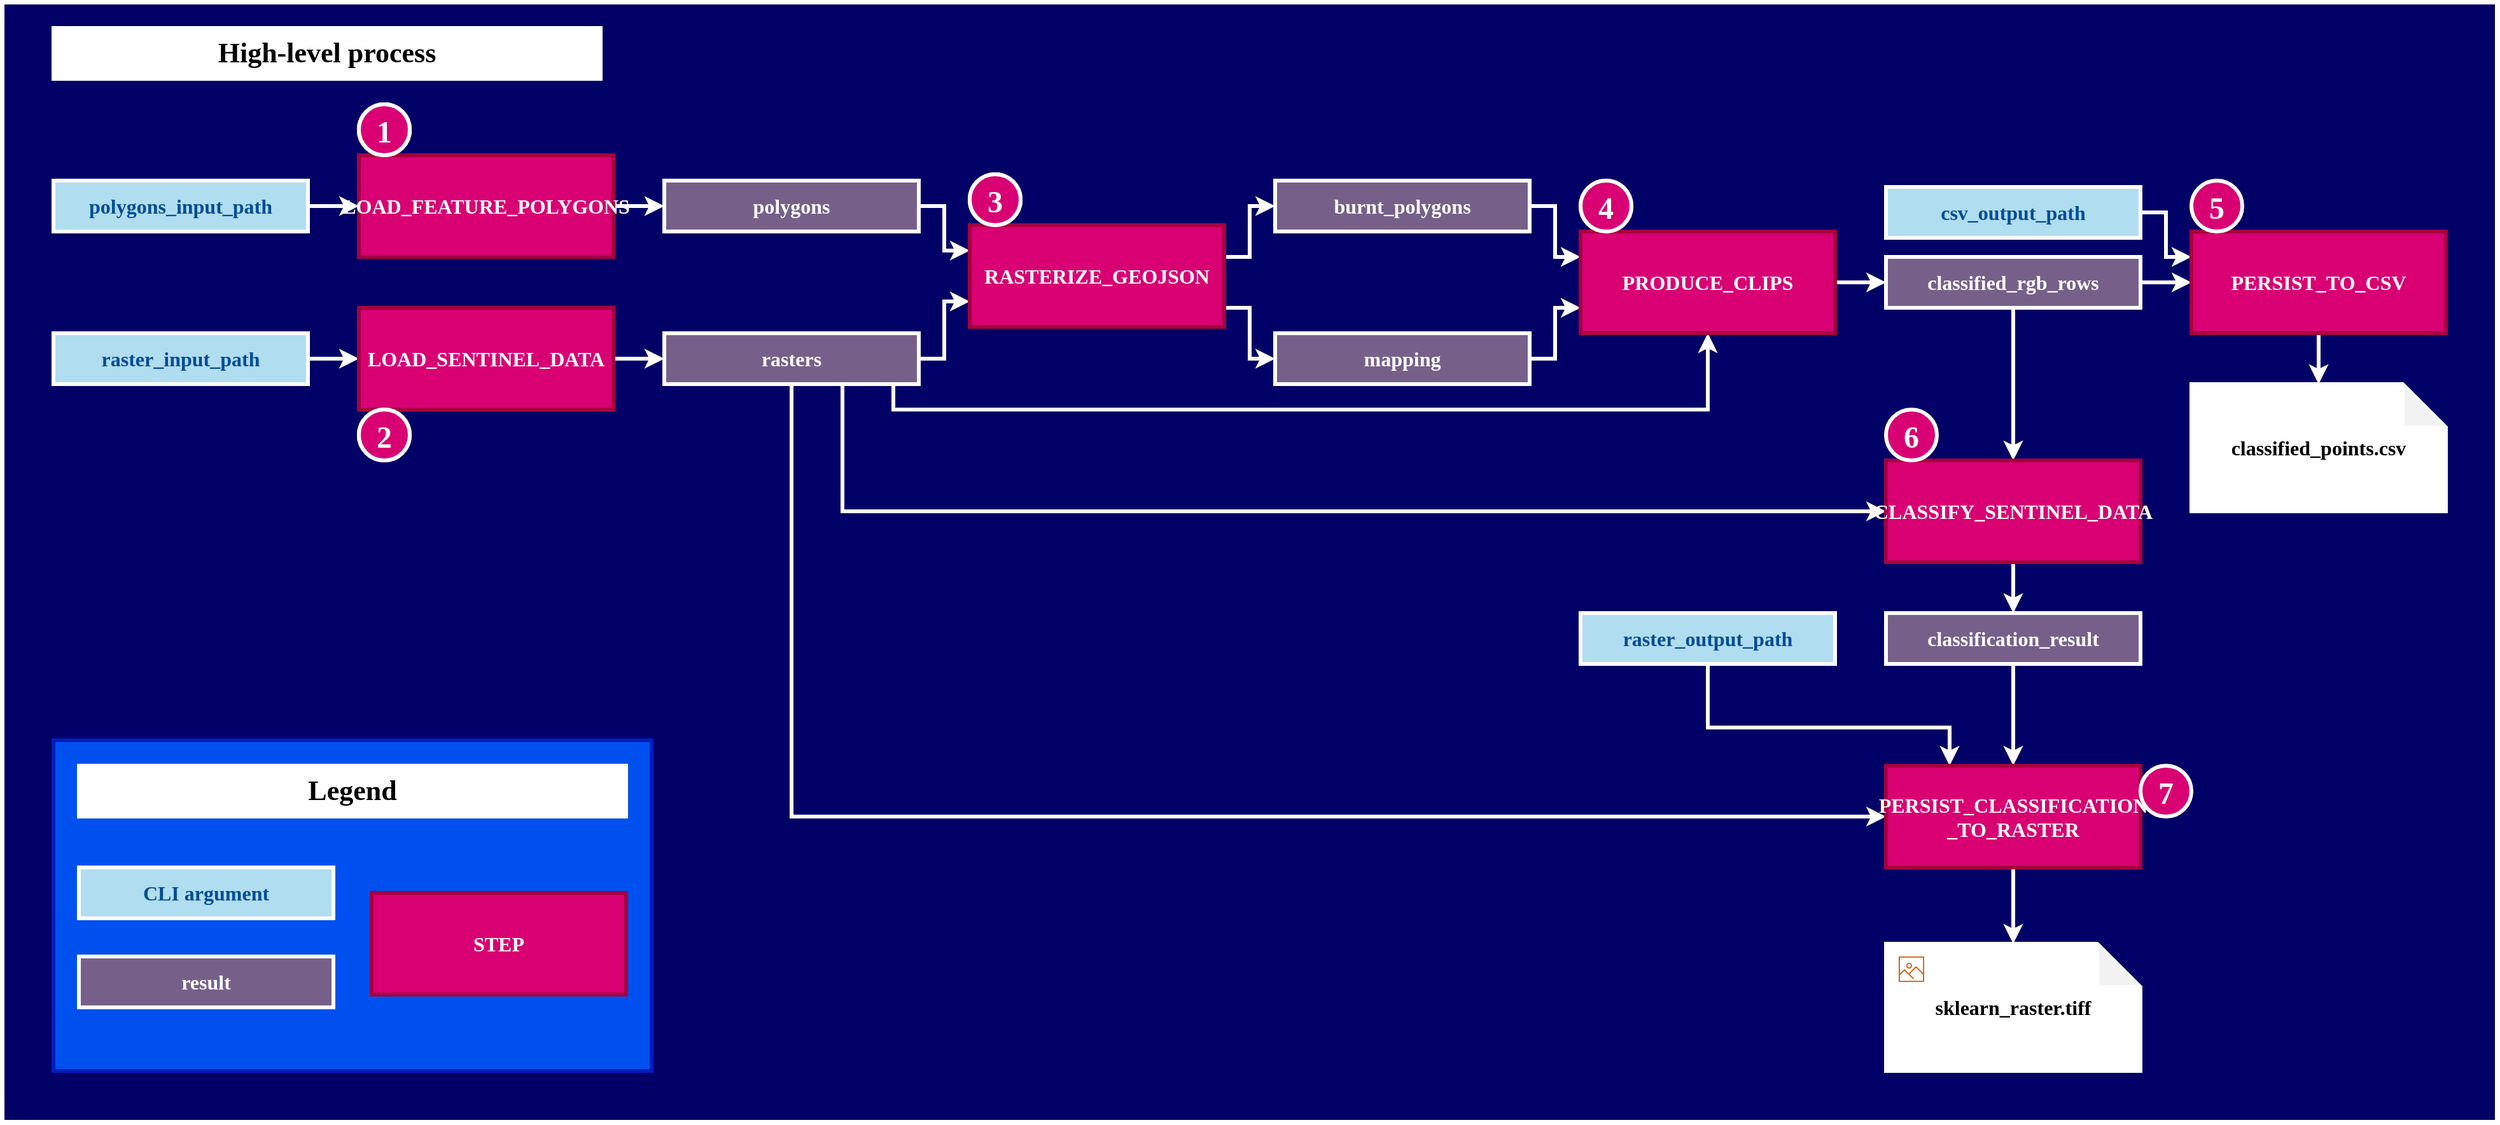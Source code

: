 <mxfile version="20.3.0" type="device" pages="2"><diagram id="g6wieEY4tHCbDDjWpvdK" name="Overview"><mxGraphModel dx="3435" dy="1591" grid="1" gridSize="10" guides="1" tooltips="1" connect="1" arrows="1" fold="1" page="1" pageScale="1" pageWidth="850" pageHeight="1100" math="0" shadow="0"><root><mxCell id="0"/><mxCell id="1" parent="0"/><mxCell id="vFaGs7_Ed_4_XbO-PyVM-62" value="" style="rounded=0;whiteSpace=wrap;html=1;fontSize=16;fillColor=#000066;strokeColor=#FFFFFF;labelBackgroundColor=none;fontStyle=1;strokeWidth=3;fontFamily=Comic Mono;" parent="1" vertex="1"><mxGeometry x="-200" y="120" width="1960" height="880" as="geometry"/></mxCell><mxCell id="vFaGs7_Ed_4_XbO-PyVM-14" style="edgeStyle=orthogonalEdgeStyle;rounded=0;orthogonalLoop=1;jettySize=auto;html=1;labelBackgroundColor=none;fontSize=16;fontStyle=1;strokeColor=#FFFFFF;strokeWidth=3;fontFamily=Comic Mono;" parent="1" source="vFaGs7_Ed_4_XbO-PyVM-1" target="vFaGs7_Ed_4_XbO-PyVM-12" edge="1"><mxGeometry relative="1" as="geometry"/></mxCell><mxCell id="vFaGs7_Ed_4_XbO-PyVM-1" value="&lt;div style=&quot;line-height: 19px; font-size: 16px;&quot;&gt;&lt;div style=&quot;color: rgb(255, 255, 255); font-size: 16px; line-height: 19px;&quot;&gt;&lt;span style=&quot;color: rgb(255, 157, 164); font-size: 16px;&quot;&gt;LOAD_FEATURE_POLYGONS&lt;/span&gt;&lt;/div&gt;&lt;/div&gt;" style="rounded=0;whiteSpace=wrap;html=1;fillColor=#f0a30a;strokeColor=#FFFFFF;fontColor=#000000;labelBackgroundColor=none;fontSize=16;fontStyle=1;strokeWidth=3;fontFamily=Comic Mono;" parent="1" vertex="1"><mxGeometry x="80" y="240" width="200" height="80" as="geometry"/></mxCell><mxCell id="vFaGs7_Ed_4_XbO-PyVM-15" style="edgeStyle=orthogonalEdgeStyle;rounded=0;orthogonalLoop=1;jettySize=auto;html=1;labelBackgroundColor=none;fontSize=16;fontStyle=1;strokeColor=#FFFFFF;strokeWidth=3;fontFamily=Comic Mono;" parent="1" source="vFaGs7_Ed_4_XbO-PyVM-2" target="vFaGs7_Ed_4_XbO-PyVM-13" edge="1"><mxGeometry relative="1" as="geometry"/></mxCell><mxCell id="vFaGs7_Ed_4_XbO-PyVM-2" value="&lt;div style=&quot;line-height: 19px; font-size: 16px;&quot;&gt;&lt;div style=&quot;color: rgb(255, 255, 255); font-size: 16px; line-height: 19px;&quot;&gt;&lt;div style=&quot;line-height: 19px; font-size: 16px;&quot;&gt;&lt;span style=&quot;color: rgb(255, 157, 164); font-size: 16px;&quot;&gt;LOAD_SENTINEL_DATA&lt;/span&gt;&lt;/div&gt;&lt;/div&gt;&lt;/div&gt;" style="rounded=0;whiteSpace=wrap;html=1;fillColor=#f0a30a;strokeColor=#FFFFFF;fontColor=#000000;labelBackgroundColor=none;fontSize=16;fontStyle=1;strokeWidth=3;fontFamily=Comic Mono;" parent="1" vertex="1"><mxGeometry x="80" y="360" width="200" height="80" as="geometry"/></mxCell><mxCell id="vFaGs7_Ed_4_XbO-PyVM-4" value="&lt;div style=&quot;color: rgb(255, 255, 255); font-size: 16px; line-height: 19px;&quot;&gt;&lt;br style=&quot;font-size: 16px;&quot;&gt;&lt;/div&gt;" style="text;html=1;align=center;verticalAlign=middle;resizable=0;points=[];autosize=1;strokeColor=#FFFFFF;fillColor=none;labelBackgroundColor=none;fontSize=16;fontStyle=1;strokeWidth=3;fontFamily=Comic Mono;" parent="1" vertex="1"><mxGeometry x="-120" y="265" width="20" height="30" as="geometry"/></mxCell><mxCell id="vFaGs7_Ed_4_XbO-PyVM-11" style="edgeStyle=orthogonalEdgeStyle;rounded=0;orthogonalLoop=1;jettySize=auto;html=1;labelBackgroundColor=none;fontSize=16;fontStyle=1;strokeColor=#FFFFFF;strokeWidth=3;fontFamily=Comic Mono;" parent="1" source="vFaGs7_Ed_4_XbO-PyVM-6" target="vFaGs7_Ed_4_XbO-PyVM-2" edge="1"><mxGeometry relative="1" as="geometry"/></mxCell><mxCell id="vFaGs7_Ed_4_XbO-PyVM-6" value="&lt;div style=&quot;line-height: 19px; font-size: 16px;&quot;&gt;&lt;div style=&quot;color: rgb(255, 255, 255); font-size: 16px; line-height: 19px;&quot;&gt;&lt;div style=&quot;line-height: 19px; font-size: 16px;&quot;&gt;&lt;span style=&quot;color: rgb(255, 157, 164); font-size: 16px;&quot;&gt;raster_input_path&lt;/span&gt;&lt;/div&gt;&lt;/div&gt;&lt;/div&gt;" style="rounded=0;whiteSpace=wrap;html=1;fillColor=#b1ddf0;strokeColor=#FFFFFF;labelBackgroundColor=none;fontSize=16;fontStyle=1;strokeWidth=3;fontFamily=Comic Mono;" parent="1" vertex="1"><mxGeometry x="-160" y="380" width="200" height="40" as="geometry"/></mxCell><mxCell id="vFaGs7_Ed_4_XbO-PyVM-10" style="edgeStyle=orthogonalEdgeStyle;rounded=0;orthogonalLoop=1;jettySize=auto;html=1;labelBackgroundColor=none;fontSize=16;fontStyle=1;strokeColor=#FFFFFF;strokeWidth=3;fontFamily=Comic Mono;" parent="1" source="vFaGs7_Ed_4_XbO-PyVM-7" target="vFaGs7_Ed_4_XbO-PyVM-1" edge="1"><mxGeometry relative="1" as="geometry"/></mxCell><mxCell id="vFaGs7_Ed_4_XbO-PyVM-7" value="&lt;div style=&quot;line-height: 19px; font-size: 16px;&quot;&gt;&lt;div style=&quot;color: rgb(255, 255, 255); font-size: 16px; line-height: 19px;&quot;&gt;&lt;div style=&quot;line-height: 19px; font-size: 16px;&quot;&gt;&lt;span style=&quot;color: rgb(255, 157, 164); font-size: 16px;&quot;&gt;polygons_input_path&lt;/span&gt;&lt;br style=&quot;font-size: 16px;&quot;&gt;&lt;/div&gt;&lt;/div&gt;&lt;/div&gt;" style="rounded=0;whiteSpace=wrap;html=1;fillColor=#b1ddf0;strokeColor=#FFFFFF;labelBackgroundColor=none;fontSize=16;fontStyle=1;strokeWidth=3;fontFamily=Comic Mono;" parent="1" vertex="1"><mxGeometry x="-160" y="260" width="200" height="40" as="geometry"/></mxCell><mxCell id="vFaGs7_Ed_4_XbO-PyVM-26" style="edgeStyle=orthogonalEdgeStyle;rounded=0;orthogonalLoop=1;jettySize=auto;html=1;entryX=0;entryY=0.5;entryDx=0;entryDy=0;labelBackgroundColor=none;fontSize=16;fontStyle=1;strokeColor=#FFFFFF;strokeWidth=3;fontFamily=Comic Mono;" parent="1" source="vFaGs7_Ed_4_XbO-PyVM-8" target="vFaGs7_Ed_4_XbO-PyVM-22" edge="1"><mxGeometry relative="1" as="geometry"><Array as="points"><mxPoint x="780" y="320"/><mxPoint x="780" y="280"/></Array></mxGeometry></mxCell><mxCell id="vFaGs7_Ed_4_XbO-PyVM-27" style="edgeStyle=orthogonalEdgeStyle;rounded=0;orthogonalLoop=1;jettySize=auto;html=1;entryX=0;entryY=0.5;entryDx=0;entryDy=0;labelBackgroundColor=none;fontSize=16;fontStyle=1;strokeColor=#FFFFFF;strokeWidth=3;fontFamily=Comic Mono;" parent="1" source="vFaGs7_Ed_4_XbO-PyVM-8" target="vFaGs7_Ed_4_XbO-PyVM-21" edge="1"><mxGeometry relative="1" as="geometry"><Array as="points"><mxPoint x="780" y="360"/><mxPoint x="780" y="400"/></Array></mxGeometry></mxCell><mxCell id="vFaGs7_Ed_4_XbO-PyVM-8" value="&lt;div style=&quot;line-height: 19px; font-size: 16px;&quot;&gt;&lt;div style=&quot;color: rgb(255, 255, 255); font-size: 16px; line-height: 19px;&quot;&gt;&lt;div style=&quot;line-height: 19px; font-size: 16px;&quot;&gt;&lt;span style=&quot;color: rgb(255, 157, 164); font-size: 16px;&quot;&gt;RASTERIZE_GEOJSON&lt;/span&gt;&lt;/div&gt;&lt;/div&gt;&lt;/div&gt;" style="rounded=0;whiteSpace=wrap;html=1;fillColor=#f0a30a;strokeColor=#FFFFFF;fontColor=#000000;labelBackgroundColor=none;fontSize=16;fontStyle=1;strokeWidth=3;fontFamily=Comic Mono;" parent="1" vertex="1"><mxGeometry x="560" y="295" width="200" height="80" as="geometry"/></mxCell><mxCell id="vFaGs7_Ed_4_XbO-PyVM-16" style="edgeStyle=orthogonalEdgeStyle;rounded=0;orthogonalLoop=1;jettySize=auto;html=1;entryX=0;entryY=0.25;entryDx=0;entryDy=0;labelBackgroundColor=none;fontSize=16;fontStyle=1;strokeColor=#FFFFFF;strokeWidth=3;fontFamily=Comic Mono;" parent="1" source="vFaGs7_Ed_4_XbO-PyVM-12" target="vFaGs7_Ed_4_XbO-PyVM-8" edge="1"><mxGeometry relative="1" as="geometry"/></mxCell><mxCell id="vFaGs7_Ed_4_XbO-PyVM-12" value="&lt;div style=&quot;line-height: 19px; font-size: 16px;&quot;&gt;&lt;div style=&quot;color: rgb(255, 255, 255); font-size: 16px; line-height: 19px;&quot;&gt;&lt;div style=&quot;line-height: 19px; font-size: 16px;&quot;&gt;&lt;div style=&quot;line-height: 19px; font-size: 16px;&quot;&gt;&lt;span style=&quot;color: rgb(255, 157, 164); font-size: 16px;&quot;&gt;polygons&lt;/span&gt;&lt;/div&gt;&lt;/div&gt;&lt;/div&gt;&lt;/div&gt;" style="rounded=0;whiteSpace=wrap;html=1;fillColor=#76608a;strokeColor=#FFFFFF;fontColor=#ffffff;labelBackgroundColor=none;fontSize=16;fontStyle=1;strokeWidth=3;fontFamily=Comic Mono;" parent="1" vertex="1"><mxGeometry x="320" y="260" width="200" height="40" as="geometry"/></mxCell><mxCell id="vFaGs7_Ed_4_XbO-PyVM-17" style="edgeStyle=orthogonalEdgeStyle;rounded=0;orthogonalLoop=1;jettySize=auto;html=1;entryX=0;entryY=0.75;entryDx=0;entryDy=0;labelBackgroundColor=none;fontSize=16;fontStyle=1;strokeColor=#FFFFFF;strokeWidth=3;fontFamily=Comic Mono;" parent="1" source="vFaGs7_Ed_4_XbO-PyVM-13" target="vFaGs7_Ed_4_XbO-PyVM-8" edge="1"><mxGeometry relative="1" as="geometry"/></mxCell><mxCell id="vFaGs7_Ed_4_XbO-PyVM-35" style="edgeStyle=orthogonalEdgeStyle;rounded=0;orthogonalLoop=1;jettySize=auto;html=1;entryX=0.5;entryY=1;entryDx=0;entryDy=0;labelBackgroundColor=none;fontSize=16;fontStyle=1;strokeColor=#FFFFFF;strokeWidth=3;fontFamily=Comic Mono;" parent="1" source="vFaGs7_Ed_4_XbO-PyVM-13" target="vFaGs7_Ed_4_XbO-PyVM-28" edge="1"><mxGeometry relative="1" as="geometry"><Array as="points"><mxPoint x="500" y="440"/><mxPoint x="1140" y="440"/></Array></mxGeometry></mxCell><mxCell id="vFaGs7_Ed_4_XbO-PyVM-43" style="edgeStyle=orthogonalEdgeStyle;rounded=0;orthogonalLoop=1;jettySize=auto;html=1;entryX=0;entryY=0.5;entryDx=0;entryDy=0;labelBackgroundColor=none;fontSize=16;fontStyle=1;strokeColor=#FFFFFF;strokeWidth=3;fontFamily=Comic Mono;" parent="1" source="vFaGs7_Ed_4_XbO-PyVM-13" target="vFaGs7_Ed_4_XbO-PyVM-41" edge="1"><mxGeometry relative="1" as="geometry"><Array as="points"><mxPoint x="460" y="520"/></Array></mxGeometry></mxCell><mxCell id="vFaGs7_Ed_4_XbO-PyVM-55" style="edgeStyle=orthogonalEdgeStyle;rounded=0;orthogonalLoop=1;jettySize=auto;html=1;entryX=0;entryY=0.5;entryDx=0;entryDy=0;fontSize=16;labelBackgroundColor=none;fontStyle=1;strokeColor=#FFFFFF;strokeWidth=3;fontFamily=Comic Mono;" parent="1" source="vFaGs7_Ed_4_XbO-PyVM-13" target="vFaGs7_Ed_4_XbO-PyVM-53" edge="1"><mxGeometry relative="1" as="geometry"><Array as="points"><mxPoint x="420" y="760"/></Array></mxGeometry></mxCell><mxCell id="vFaGs7_Ed_4_XbO-PyVM-13" value="&lt;div style=&quot;line-height: 19px; font-size: 16px;&quot;&gt;&lt;div style=&quot;color: rgb(255, 255, 255); font-size: 16px; line-height: 19px;&quot;&gt;&lt;div style=&quot;line-height: 19px; font-size: 16px;&quot;&gt;&lt;div style=&quot;line-height: 19px; font-size: 16px;&quot;&gt;&lt;span style=&quot;color: rgb(255, 157, 164); font-size: 16px;&quot;&gt;rasters&lt;/span&gt;&lt;/div&gt;&lt;/div&gt;&lt;/div&gt;&lt;/div&gt;" style="rounded=0;whiteSpace=wrap;html=1;fillColor=#76608a;strokeColor=#FFFFFF;fontColor=#ffffff;labelBackgroundColor=none;fontSize=16;fontStyle=1;strokeWidth=3;fontFamily=Comic Mono;" parent="1" vertex="1"><mxGeometry x="320" y="380" width="200" height="40" as="geometry"/></mxCell><mxCell id="vFaGs7_Ed_4_XbO-PyVM-34" style="edgeStyle=orthogonalEdgeStyle;rounded=0;orthogonalLoop=1;jettySize=auto;html=1;entryX=0;entryY=0.75;entryDx=0;entryDy=0;labelBackgroundColor=none;fontSize=16;fontStyle=1;strokeColor=#FFFFFF;strokeWidth=3;fontFamily=Comic Mono;" parent="1" source="vFaGs7_Ed_4_XbO-PyVM-21" target="vFaGs7_Ed_4_XbO-PyVM-28" edge="1"><mxGeometry relative="1" as="geometry"/></mxCell><mxCell id="vFaGs7_Ed_4_XbO-PyVM-21" value="&lt;div style=&quot;line-height: 19px; font-size: 16px;&quot;&gt;&lt;div style=&quot;color: rgb(255, 255, 255); font-size: 16px; line-height: 19px;&quot;&gt;&lt;div style=&quot;line-height: 19px; font-size: 16px;&quot;&gt;&lt;div style=&quot;line-height: 19px; font-size: 16px;&quot;&gt;&lt;div style=&quot;line-height: 19px; font-size: 16px;&quot;&gt;&lt;span style=&quot;color: rgb(255, 157, 164); font-size: 16px;&quot;&gt;mapping&lt;/span&gt;&lt;/div&gt;&lt;/div&gt;&lt;/div&gt;&lt;/div&gt;&lt;/div&gt;" style="rounded=0;whiteSpace=wrap;html=1;fillColor=#76608a;strokeColor=#FFFFFF;fontColor=#ffffff;labelBackgroundColor=none;fontSize=16;fontStyle=1;strokeWidth=3;fontFamily=Comic Mono;" parent="1" vertex="1"><mxGeometry x="800" y="380" width="200" height="40" as="geometry"/></mxCell><mxCell id="vFaGs7_Ed_4_XbO-PyVM-33" style="edgeStyle=orthogonalEdgeStyle;rounded=0;orthogonalLoop=1;jettySize=auto;html=1;entryX=0;entryY=0.25;entryDx=0;entryDy=0;labelBackgroundColor=none;fontSize=16;fontStyle=1;strokeColor=#FFFFFF;strokeWidth=3;fontFamily=Comic Mono;" parent="1" source="vFaGs7_Ed_4_XbO-PyVM-22" target="vFaGs7_Ed_4_XbO-PyVM-28" edge="1"><mxGeometry relative="1" as="geometry"/></mxCell><mxCell id="vFaGs7_Ed_4_XbO-PyVM-22" value="&lt;div style=&quot;line-height: 19px; font-size: 16px;&quot;&gt;&lt;div style=&quot;color: rgb(255, 255, 255); font-size: 16px; line-height: 19px;&quot;&gt;&lt;div style=&quot;line-height: 19px; font-size: 16px;&quot;&gt;&lt;div style=&quot;line-height: 19px; font-size: 16px;&quot;&gt;&lt;div style=&quot;line-height: 19px; font-size: 16px;&quot;&gt;&lt;span style=&quot;color: rgb(255, 157, 164); font-size: 16px;&quot;&gt;burnt_polygons&lt;/span&gt;&lt;/div&gt;&lt;/div&gt;&lt;/div&gt;&lt;/div&gt;&lt;/div&gt;" style="rounded=0;whiteSpace=wrap;html=1;fillColor=#76608a;strokeColor=#FFFFFF;fontColor=#ffffff;labelBackgroundColor=none;fontSize=16;fontStyle=1;strokeWidth=3;fontFamily=Comic Mono;" parent="1" vertex="1"><mxGeometry x="800" y="260" width="200" height="40" as="geometry"/></mxCell><mxCell id="vFaGs7_Ed_4_XbO-PyVM-32" style="edgeStyle=orthogonalEdgeStyle;rounded=0;orthogonalLoop=1;jettySize=auto;html=1;labelBackgroundColor=none;fontSize=16;fontStyle=1;strokeColor=#FFFFFF;strokeWidth=3;fontFamily=Comic Mono;" parent="1" source="vFaGs7_Ed_4_XbO-PyVM-28" target="vFaGs7_Ed_4_XbO-PyVM-31" edge="1"><mxGeometry relative="1" as="geometry"/></mxCell><mxCell id="vFaGs7_Ed_4_XbO-PyVM-28" value="&lt;div style=&quot;line-height: 19px; font-size: 16px;&quot;&gt;&lt;div style=&quot;color: rgb(255, 255, 255); font-size: 16px; line-height: 19px;&quot;&gt;&lt;div style=&quot;line-height: 19px; font-size: 16px;&quot;&gt;&lt;div style=&quot;line-height: 19px; font-size: 16px;&quot;&gt;&lt;span style=&quot;color: rgb(255, 157, 164); font-size: 16px;&quot;&gt;PRODUCE_CLIPS&lt;/span&gt;&lt;/div&gt;&lt;/div&gt;&lt;/div&gt;&lt;/div&gt;" style="rounded=0;whiteSpace=wrap;html=1;fillColor=#f0a30a;strokeColor=#FFFFFF;fontColor=#000000;labelBackgroundColor=none;fontSize=16;fontStyle=1;strokeWidth=3;fontFamily=Comic Mono;" parent="1" vertex="1"><mxGeometry x="1040" y="300" width="200" height="80" as="geometry"/></mxCell><mxCell id="vFaGs7_Ed_4_XbO-PyVM-37" style="edgeStyle=orthogonalEdgeStyle;rounded=0;orthogonalLoop=1;jettySize=auto;html=1;labelBackgroundColor=none;fontSize=16;fontStyle=1;strokeColor=#FFFFFF;strokeWidth=3;fontFamily=Comic Mono;" parent="1" source="vFaGs7_Ed_4_XbO-PyVM-31" target="vFaGs7_Ed_4_XbO-PyVM-36" edge="1"><mxGeometry relative="1" as="geometry"/></mxCell><mxCell id="vFaGs7_Ed_4_XbO-PyVM-42" style="edgeStyle=orthogonalEdgeStyle;rounded=0;orthogonalLoop=1;jettySize=auto;html=1;labelBackgroundColor=none;fontSize=16;fontStyle=1;strokeColor=#FFFFFF;strokeWidth=3;fontFamily=Comic Mono;" parent="1" source="vFaGs7_Ed_4_XbO-PyVM-31" target="vFaGs7_Ed_4_XbO-PyVM-41" edge="1"><mxGeometry relative="1" as="geometry"/></mxCell><mxCell id="vFaGs7_Ed_4_XbO-PyVM-31" value="&lt;div style=&quot;line-height: 19px; font-size: 16px;&quot;&gt;&lt;div style=&quot;color: rgb(255, 255, 255); font-size: 16px; line-height: 19px;&quot;&gt;&lt;div style=&quot;line-height: 19px; font-size: 16px;&quot;&gt;&lt;div style=&quot;line-height: 19px; font-size: 16px;&quot;&gt;&lt;div style=&quot;line-height: 19px; font-size: 16px;&quot;&gt;&lt;div style=&quot;line-height: 19px; font-size: 16px;&quot;&gt;&lt;span style=&quot;color: rgb(255, 157, 164); font-size: 16px;&quot;&gt;classified_rgb_rows&lt;/span&gt;&lt;/div&gt;&lt;/div&gt;&lt;/div&gt;&lt;/div&gt;&lt;/div&gt;&lt;/div&gt;" style="rounded=0;whiteSpace=wrap;html=1;fillColor=#76608a;strokeColor=#FFFFFF;fontColor=#ffffff;labelBackgroundColor=none;fontSize=16;fontStyle=1;strokeWidth=3;fontFamily=Comic Mono;" parent="1" vertex="1"><mxGeometry x="1280" y="320" width="200" height="40" as="geometry"/></mxCell><mxCell id="vFaGs7_Ed_4_XbO-PyVM-61" style="edgeStyle=orthogonalEdgeStyle;rounded=0;orthogonalLoop=1;jettySize=auto;html=1;fontSize=16;labelBackgroundColor=none;fontStyle=1;strokeColor=#FFFFFF;strokeWidth=3;fontFamily=Comic Mono;" parent="1" source="vFaGs7_Ed_4_XbO-PyVM-36" target="vFaGs7_Ed_4_XbO-PyVM-60" edge="1"><mxGeometry relative="1" as="geometry"/></mxCell><mxCell id="vFaGs7_Ed_4_XbO-PyVM-36" value="&lt;div style=&quot;line-height: 19px; font-size: 16px;&quot;&gt;&lt;div style=&quot;color: rgb(255, 255, 255); font-size: 16px; line-height: 19px;&quot;&gt;&lt;div style=&quot;line-height: 19px; font-size: 16px;&quot;&gt;&lt;div style=&quot;line-height: 19px; font-size: 16px;&quot;&gt;&lt;div style=&quot;line-height: 19px; font-size: 16px;&quot;&gt;&lt;span style=&quot;color: rgb(255, 157, 164); font-size: 16px;&quot;&gt;PERSIST_TO_CSV&lt;/span&gt;&lt;/div&gt;&lt;/div&gt;&lt;/div&gt;&lt;/div&gt;&lt;/div&gt;" style="rounded=0;whiteSpace=wrap;html=1;fillColor=#f0a30a;strokeColor=#FFFFFF;fontColor=#000000;labelBackgroundColor=none;fontSize=16;fontStyle=1;strokeWidth=3;fontFamily=Comic Mono;" parent="1" vertex="1"><mxGeometry x="1520" y="300" width="200" height="80" as="geometry"/></mxCell><mxCell id="vFaGs7_Ed_4_XbO-PyVM-40" style="edgeStyle=orthogonalEdgeStyle;rounded=0;orthogonalLoop=1;jettySize=auto;html=1;entryX=0;entryY=0.25;entryDx=0;entryDy=0;labelBackgroundColor=none;fontSize=16;fontStyle=1;strokeColor=#FFFFFF;strokeWidth=3;fontFamily=Comic Mono;" parent="1" source="vFaGs7_Ed_4_XbO-PyVM-38" target="vFaGs7_Ed_4_XbO-PyVM-36" edge="1"><mxGeometry relative="1" as="geometry"/></mxCell><mxCell id="vFaGs7_Ed_4_XbO-PyVM-38" value="&lt;div style=&quot;line-height: 19px; font-size: 16px;&quot;&gt;&lt;div style=&quot;color: rgb(255, 255, 255); font-size: 16px; line-height: 19px;&quot;&gt;&lt;div style=&quot;line-height: 19px; font-size: 16px;&quot;&gt;&lt;div style=&quot;line-height: 19px; font-size: 16px;&quot;&gt;&lt;div style=&quot;line-height: 19px; font-size: 16px;&quot;&gt;&lt;div style=&quot;line-height: 19px; font-size: 16px;&quot;&gt;&lt;div style=&quot;line-height: 19px; font-size: 16px;&quot;&gt;&lt;span style=&quot;color: rgb(255, 157, 164); font-size: 16px;&quot;&gt;csv_output_path&lt;/span&gt;&lt;/div&gt;&lt;/div&gt;&lt;/div&gt;&lt;/div&gt;&lt;/div&gt;&lt;/div&gt;&lt;/div&gt;" style="rounded=0;whiteSpace=wrap;html=1;fillColor=#b1ddf0;strokeColor=#FFFFFF;labelBackgroundColor=none;fontSize=16;fontStyle=1;strokeWidth=3;fontFamily=Comic Mono;" parent="1" vertex="1"><mxGeometry x="1280" y="265" width="200" height="40" as="geometry"/></mxCell><mxCell id="vFaGs7_Ed_4_XbO-PyVM-56" style="edgeStyle=orthogonalEdgeStyle;rounded=0;orthogonalLoop=1;jettySize=auto;html=1;entryX=0.25;entryY=0;entryDx=0;entryDy=0;fontSize=16;labelBackgroundColor=none;fontStyle=1;strokeColor=#FFFFFF;strokeWidth=3;fontFamily=Comic Mono;" parent="1" source="vFaGs7_Ed_4_XbO-PyVM-39" target="vFaGs7_Ed_4_XbO-PyVM-53" edge="1"><mxGeometry relative="1" as="geometry"><Array as="points"><mxPoint x="1140" y="690"/><mxPoint x="1330" y="690"/></Array></mxGeometry></mxCell><mxCell id="vFaGs7_Ed_4_XbO-PyVM-39" value="&lt;div style=&quot;line-height: 19px; font-size: 16px;&quot;&gt;&lt;div style=&quot;color: rgb(255, 255, 255); font-size: 16px; line-height: 19px;&quot;&gt;&lt;div style=&quot;line-height: 19px; font-size: 16px;&quot;&gt;&lt;div style=&quot;line-height: 19px; font-size: 16px;&quot;&gt;&lt;span style=&quot;color: rgb(255, 157, 164); font-size: 16px;&quot;&gt;raster_output_path&lt;/span&gt;&lt;/div&gt;&lt;/div&gt;&lt;/div&gt;&lt;/div&gt;" style="rounded=0;whiteSpace=wrap;html=1;fillColor=#b1ddf0;strokeColor=#FFFFFF;labelBackgroundColor=none;fontSize=16;fontStyle=1;strokeWidth=3;fontFamily=Comic Mono;" parent="1" vertex="1"><mxGeometry x="1040" y="600" width="200" height="40" as="geometry"/></mxCell><mxCell id="vFaGs7_Ed_4_XbO-PyVM-52" style="edgeStyle=orthogonalEdgeStyle;rounded=0;orthogonalLoop=1;jettySize=auto;html=1;fontSize=16;labelBackgroundColor=none;fontStyle=1;strokeColor=#FFFFFF;strokeWidth=3;fontFamily=Comic Mono;" parent="1" source="vFaGs7_Ed_4_XbO-PyVM-41" target="vFaGs7_Ed_4_XbO-PyVM-51" edge="1"><mxGeometry relative="1" as="geometry"/></mxCell><mxCell id="vFaGs7_Ed_4_XbO-PyVM-41" value="&lt;div style=&quot;line-height: 19px; font-size: 16px;&quot;&gt;&lt;div style=&quot;color: rgb(255, 255, 255); font-size: 16px; line-height: 19px;&quot;&gt;&lt;div style=&quot;line-height: 19px; font-size: 16px;&quot;&gt;&lt;div style=&quot;line-height: 19px; font-size: 16px;&quot;&gt;&lt;div style=&quot;line-height: 19px; font-size: 16px;&quot;&gt;&lt;div style=&quot;line-height: 19px; font-size: 16px;&quot;&gt;&lt;span style=&quot;color: rgb(255, 157, 164); font-size: 16px;&quot;&gt;CLASSIFY_SENTINEL_DATA&lt;/span&gt;&lt;/div&gt;&lt;/div&gt;&lt;/div&gt;&lt;/div&gt;&lt;/div&gt;&lt;/div&gt;" style="rounded=0;whiteSpace=wrap;html=1;fillColor=#f0a30a;strokeColor=#FFFFFF;fontColor=#000000;labelBackgroundColor=none;fontSize=16;fontStyle=1;strokeWidth=3;fontFamily=Comic Mono;" parent="1" vertex="1"><mxGeometry x="1280" y="480" width="200" height="80" as="geometry"/></mxCell><mxCell id="vFaGs7_Ed_4_XbO-PyVM-45" value="1" style="ellipse;whiteSpace=wrap;html=1;aspect=fixed;fontStyle=1;fillColor=#d80073;strokeColor=#FFFFFF;fontColor=#ffffff;fontSize=16;labelBackgroundColor=none;strokeWidth=3;fontFamily=Comic Mono;" parent="1" vertex="1"><mxGeometry x="80" y="200" width="40" height="40" as="geometry"/></mxCell><mxCell id="vFaGs7_Ed_4_XbO-PyVM-46" value="2" style="ellipse;whiteSpace=wrap;html=1;aspect=fixed;fontStyle=1;fillColor=#d80073;strokeColor=#FFFFFF;fontColor=#ffffff;fontSize=16;labelBackgroundColor=none;strokeWidth=3;fontFamily=Comic Mono;" parent="1" vertex="1"><mxGeometry x="80" y="440" width="40" height="40" as="geometry"/></mxCell><mxCell id="vFaGs7_Ed_4_XbO-PyVM-47" value="3" style="ellipse;whiteSpace=wrap;html=1;aspect=fixed;fontStyle=1;fillColor=#d80073;strokeColor=#FFFFFF;fontColor=#ffffff;fontSize=16;labelBackgroundColor=none;strokeWidth=3;fontFamily=Comic Mono;" parent="1" vertex="1"><mxGeometry x="560" y="255" width="40" height="40" as="geometry"/></mxCell><mxCell id="vFaGs7_Ed_4_XbO-PyVM-48" value="4" style="ellipse;whiteSpace=wrap;html=1;aspect=fixed;fontStyle=1;fillColor=#d80073;strokeColor=#FFFFFF;fontColor=#ffffff;fontSize=24;labelBackgroundColor=none;strokeWidth=3;fontFamily=Comic Mono;spacingBottom=-4;" parent="1" vertex="1"><mxGeometry x="1040" y="260" width="40" height="40" as="geometry"/></mxCell><mxCell id="vFaGs7_Ed_4_XbO-PyVM-54" style="edgeStyle=orthogonalEdgeStyle;rounded=0;orthogonalLoop=1;jettySize=auto;html=1;fontSize=16;labelBackgroundColor=none;fontStyle=1;strokeColor=#FFFFFF;strokeWidth=3;fontFamily=Comic Mono;" parent="1" source="vFaGs7_Ed_4_XbO-PyVM-51" target="vFaGs7_Ed_4_XbO-PyVM-53" edge="1"><mxGeometry relative="1" as="geometry"/></mxCell><mxCell id="vFaGs7_Ed_4_XbO-PyVM-51" value="&lt;div style=&quot;line-height: 19px; font-size: 16px;&quot;&gt;&lt;div style=&quot;font-size: 16px; line-height: 19px;&quot;&gt;&lt;div style=&quot;line-height: 19px; font-size: 16px;&quot;&gt;&lt;div style=&quot;line-height: 19px; font-size: 16px;&quot;&gt;&lt;div style=&quot;line-height: 19px; font-size: 16px;&quot;&gt;&lt;div style=&quot;line-height: 19px; font-size: 16px;&quot;&gt;&lt;div style=&quot;line-height: 19px; font-size: 16px;&quot;&gt;&lt;span style=&quot;font-size: 16px;&quot;&gt;classification_result&lt;/span&gt;&lt;/div&gt;&lt;/div&gt;&lt;/div&gt;&lt;/div&gt;&lt;/div&gt;&lt;/div&gt;&lt;/div&gt;" style="rounded=0;whiteSpace=wrap;html=1;fillColor=#76608a;strokeColor=#FFFFFF;fontColor=#FFFFFF;fontStyle=1;labelBackgroundColor=none;fontSize=16;strokeWidth=3;fontFamily=Comic Mono;" parent="1" vertex="1"><mxGeometry x="1280" y="600" width="200" height="40" as="geometry"/></mxCell><mxCell id="vFaGs7_Ed_4_XbO-PyVM-59" style="edgeStyle=orthogonalEdgeStyle;rounded=0;orthogonalLoop=1;jettySize=auto;html=1;fontSize=16;labelBackgroundColor=none;fontStyle=1;strokeColor=#FFFFFF;strokeWidth=3;fontFamily=Comic Mono;" parent="1" source="vFaGs7_Ed_4_XbO-PyVM-53" target="vFaGs7_Ed_4_XbO-PyVM-58" edge="1"><mxGeometry relative="1" as="geometry"/></mxCell><mxCell id="vFaGs7_Ed_4_XbO-PyVM-53" value="&lt;div style=&quot;line-height: 19px; font-size: 16px;&quot;&gt;&lt;div style=&quot;font-size: 16px; line-height: 19px;&quot;&gt;&lt;div style=&quot;line-height: 19px; font-size: 16px;&quot;&gt;&lt;div style=&quot;line-height: 19px; font-size: 16px;&quot;&gt;&lt;div style=&quot;line-height: 19px; font-size: 16px;&quot;&gt;&lt;div style=&quot;line-height: 19px; font-size: 16px;&quot;&gt;&lt;div style=&quot;line-height: 19px; font-size: 16px;&quot;&gt;&lt;span style=&quot;font-size: 16px;&quot;&gt;PERSIST_CLASSIFICATION&lt;/span&gt;&lt;/div&gt;&lt;div style=&quot;line-height: 19px; font-size: 16px;&quot;&gt;&lt;span style=&quot;font-size: 16px;&quot;&gt;_TO_RASTER&lt;/span&gt;&lt;/div&gt;&lt;/div&gt;&lt;/div&gt;&lt;/div&gt;&lt;/div&gt;&lt;/div&gt;&lt;/div&gt;" style="rounded=0;whiteSpace=wrap;html=1;fillColor=#d80073;strokeColor=#A50040;fontStyle=1;labelBackgroundColor=none;fontSize=16;strokeWidth=3;fontFamily=Comic Mono;fontColor=#ffffff;" parent="1" vertex="1"><mxGeometry x="1280" y="720" width="200" height="80" as="geometry"/></mxCell><mxCell id="vFaGs7_Ed_4_XbO-PyVM-60" value="&lt;div style=&quot;font-size: 16px;&quot;&gt;&lt;font style=&quot;font-size: 16px;&quot;&gt;classified_points.csv&lt;/font&gt;&lt;/div&gt;" style="shape=note;whiteSpace=wrap;html=1;backgroundOutline=1;darkOpacity=0.05;fontSize=16;size=34;labelBackgroundColor=none;fontStyle=1;strokeColor=#FFFFFF;strokeWidth=3;fontFamily=Comic Mono;" parent="1" vertex="1"><mxGeometry x="1520" y="420" width="200" height="100" as="geometry"/></mxCell><mxCell id="vFaGs7_Ed_4_XbO-PyVM-63" value="&lt;font style=&quot;font-size: 22px;&quot;&gt;High-level process&lt;/font&gt;" style="rounded=0;whiteSpace=wrap;html=1;fontSize=22;labelBackgroundColor=none;fontStyle=1;strokeColor=#FFFFFF;strokeWidth=3;fontFamily=Comic Mono;" parent="1" vertex="1"><mxGeometry x="-160" y="140" width="430" height="40" as="geometry"/></mxCell><mxCell id="1zpTvGC3X0m46srOAsHQ-1" value="&lt;div style=&quot;line-height: 19px; font-size: 16px;&quot;&gt;&lt;div style=&quot;font-size: 16px; line-height: 19px;&quot;&gt;&lt;div style=&quot;line-height: 19px; font-size: 16px;&quot;&gt;&lt;span style=&quot;font-size: 16px;&quot;&gt;polygons_input_path&lt;/span&gt;&lt;br style=&quot;font-size: 16px;&quot;&gt;&lt;/div&gt;&lt;/div&gt;&lt;/div&gt;" style="rounded=0;whiteSpace=wrap;html=1;fillColor=#b1ddf0;strokeColor=#FFFFFF;fontColor=#004C99;fontStyle=1;labelBackgroundColor=none;fontSize=16;strokeWidth=3;fontFamily=Comic Mono;" parent="1" vertex="1"><mxGeometry x="-160" y="260" width="200" height="40" as="geometry"/></mxCell><mxCell id="1zpTvGC3X0m46srOAsHQ-2" value="&lt;div style=&quot;line-height: 19px; font-size: 16px;&quot;&gt;&lt;div style=&quot;font-size: 16px; line-height: 19px;&quot;&gt;&lt;div style=&quot;line-height: 19px; font-size: 16px;&quot;&gt;&lt;span style=&quot;font-size: 16px;&quot;&gt;raster_input_path&lt;/span&gt;&lt;/div&gt;&lt;/div&gt;&lt;/div&gt;" style="rounded=0;whiteSpace=wrap;html=1;fillColor=#b1ddf0;strokeColor=#FFFFFF;fontColor=#004C99;fontStyle=1;labelBackgroundColor=none;fontSize=16;strokeWidth=3;fontFamily=Comic Mono;" parent="1" vertex="1"><mxGeometry x="-160" y="380" width="200" height="40" as="geometry"/></mxCell><mxCell id="1zpTvGC3X0m46srOAsHQ-3" value="&lt;div style=&quot;line-height: 19px; font-size: 16px;&quot;&gt;&lt;div style=&quot;font-size: 16px; line-height: 19px;&quot;&gt;&lt;span style=&quot;font-size: 16px;&quot;&gt;LOAD_FEATURE_POLYGONS&lt;/span&gt;&lt;/div&gt;&lt;/div&gt;" style="rounded=0;whiteSpace=wrap;html=1;fillColor=#d80073;strokeColor=#A50040;fontStyle=1;labelBackgroundColor=none;fontSize=16;strokeWidth=3;fontFamily=Comic Mono;fontColor=#ffffff;" parent="1" vertex="1"><mxGeometry x="80" y="240" width="200" height="80" as="geometry"/></mxCell><mxCell id="1zpTvGC3X0m46srOAsHQ-4" value="&lt;div style=&quot;line-height: 19px; font-size: 16px;&quot;&gt;&lt;div style=&quot;font-size: 16px; line-height: 19px;&quot;&gt;&lt;div style=&quot;line-height: 19px; font-size: 16px;&quot;&gt;&lt;span style=&quot;font-size: 16px;&quot;&gt;LOAD_SENTINEL_DATA&lt;/span&gt;&lt;/div&gt;&lt;/div&gt;&lt;/div&gt;" style="rounded=0;whiteSpace=wrap;html=1;fillColor=#d80073;strokeColor=#A50040;fontStyle=1;labelBackgroundColor=none;fontSize=16;strokeWidth=3;fontFamily=Comic Mono;fontColor=#ffffff;" parent="1" vertex="1"><mxGeometry x="80" y="360" width="200" height="80" as="geometry"/></mxCell><mxCell id="1zpTvGC3X0m46srOAsHQ-5" value="&lt;div style=&quot;line-height: 19px; font-size: 16px;&quot;&gt;&lt;div style=&quot;font-size: 16px; line-height: 19px;&quot;&gt;&lt;div style=&quot;line-height: 19px; font-size: 16px;&quot;&gt;&lt;div style=&quot;line-height: 19px; font-size: 16px;&quot;&gt;&lt;span style=&quot;font-size: 16px;&quot;&gt;polygons&lt;/span&gt;&lt;/div&gt;&lt;/div&gt;&lt;/div&gt;&lt;/div&gt;" style="rounded=0;whiteSpace=wrap;html=1;fillColor=#76608a;strokeColor=#FFFFFF;fontColor=#ffffff;fontStyle=1;labelBackgroundColor=none;fontSize=16;strokeWidth=3;fontFamily=Comic Mono;" parent="1" vertex="1"><mxGeometry x="320" y="260" width="200" height="40" as="geometry"/></mxCell><mxCell id="1zpTvGC3X0m46srOAsHQ-6" value="&lt;div style=&quot;line-height: 19px; font-size: 16px;&quot;&gt;&lt;div style=&quot;font-size: 16px; line-height: 19px;&quot;&gt;&lt;div style=&quot;line-height: 19px; font-size: 16px;&quot;&gt;&lt;div style=&quot;line-height: 19px; font-size: 16px;&quot;&gt;&lt;span style=&quot;font-size: 16px;&quot;&gt;rasters&lt;/span&gt;&lt;/div&gt;&lt;/div&gt;&lt;/div&gt;&lt;/div&gt;" style="rounded=0;whiteSpace=wrap;html=1;fillColor=#76608a;strokeColor=#FFFFFF;fontColor=#ffffff;fontStyle=1;labelBackgroundColor=none;fontSize=16;strokeWidth=3;fontFamily=Comic Mono;" parent="1" vertex="1"><mxGeometry x="320" y="380" width="200" height="40" as="geometry"/></mxCell><mxCell id="1zpTvGC3X0m46srOAsHQ-7" value="&lt;div style=&quot;line-height: 19px; font-size: 16px;&quot;&gt;&lt;div style=&quot;font-size: 16px; line-height: 19px;&quot;&gt;&lt;div style=&quot;line-height: 19px; font-size: 16px;&quot;&gt;&lt;span style=&quot;font-size: 16px;&quot;&gt;RASTERIZE_GEOJSON&lt;/span&gt;&lt;/div&gt;&lt;/div&gt;&lt;/div&gt;" style="rounded=0;whiteSpace=wrap;html=1;fillColor=#d80073;strokeColor=#A50040;fontStyle=1;labelBackgroundColor=none;fontSize=16;strokeWidth=3;fontFamily=Comic Mono;fontColor=#ffffff;" parent="1" vertex="1"><mxGeometry x="560" y="295" width="200" height="80" as="geometry"/></mxCell><mxCell id="1zpTvGC3X0m46srOAsHQ-8" value="&lt;div style=&quot;line-height: 19px; font-size: 16px;&quot;&gt;&lt;div style=&quot;font-size: 16px; line-height: 19px;&quot;&gt;&lt;div style=&quot;line-height: 19px; font-size: 16px;&quot;&gt;&lt;div style=&quot;line-height: 19px; font-size: 16px;&quot;&gt;&lt;div style=&quot;line-height: 19px; font-size: 16px;&quot;&gt;&lt;span style=&quot;font-size: 16px;&quot;&gt;burnt_polygons&lt;/span&gt;&lt;/div&gt;&lt;/div&gt;&lt;/div&gt;&lt;/div&gt;&lt;/div&gt;" style="rounded=0;whiteSpace=wrap;html=1;fillColor=#76608a;strokeColor=#FFFFFF;fontColor=#ffffff;fontStyle=1;labelBackgroundColor=none;fontSize=16;strokeWidth=3;fontFamily=Comic Mono;" parent="1" vertex="1"><mxGeometry x="800" y="260" width="200" height="40" as="geometry"/></mxCell><mxCell id="1zpTvGC3X0m46srOAsHQ-9" value="&lt;div style=&quot;line-height: 19px; font-size: 16px;&quot;&gt;&lt;div style=&quot;font-size: 16px; line-height: 19px;&quot;&gt;&lt;div style=&quot;line-height: 19px; font-size: 16px;&quot;&gt;&lt;div style=&quot;line-height: 19px; font-size: 16px;&quot;&gt;&lt;div style=&quot;line-height: 19px; font-size: 16px;&quot;&gt;&lt;span style=&quot;font-size: 16px;&quot;&gt;mapping&lt;/span&gt;&lt;/div&gt;&lt;/div&gt;&lt;/div&gt;&lt;/div&gt;&lt;/div&gt;" style="rounded=0;whiteSpace=wrap;html=1;fillColor=#76608a;strokeColor=#FFFFFF;fontColor=#ffffff;fontStyle=1;labelBackgroundColor=none;fontSize=16;strokeWidth=3;fontFamily=Comic Mono;" parent="1" vertex="1"><mxGeometry x="800" y="380" width="200" height="40" as="geometry"/></mxCell><mxCell id="1zpTvGC3X0m46srOAsHQ-10" value="&lt;div style=&quot;line-height: 19px; font-size: 16px;&quot;&gt;&lt;div style=&quot;font-size: 16px; line-height: 19px;&quot;&gt;&lt;div style=&quot;line-height: 19px; font-size: 16px;&quot;&gt;&lt;div style=&quot;line-height: 19px; font-size: 16px;&quot;&gt;&lt;span style=&quot;font-size: 16px;&quot;&gt;PRODUCE_CLIPS&lt;/span&gt;&lt;/div&gt;&lt;/div&gt;&lt;/div&gt;&lt;/div&gt;" style="rounded=0;whiteSpace=wrap;html=1;fillColor=#d80073;strokeColor=#A50040;fontStyle=1;labelBackgroundColor=none;fontSize=16;strokeWidth=3;fontFamily=Comic Mono;fontColor=#ffffff;" parent="1" vertex="1"><mxGeometry x="1040" y="300" width="200" height="80" as="geometry"/></mxCell><mxCell id="1zpTvGC3X0m46srOAsHQ-11" value="&lt;div style=&quot;line-height: 19px; font-size: 16px;&quot;&gt;&lt;div style=&quot;font-size: 16px; line-height: 19px;&quot;&gt;&lt;div style=&quot;line-height: 19px; font-size: 16px;&quot;&gt;&lt;div style=&quot;line-height: 19px; font-size: 16px;&quot;&gt;&lt;span style=&quot;font-size: 16px;&quot;&gt;raster_output_path&lt;/span&gt;&lt;/div&gt;&lt;/div&gt;&lt;/div&gt;&lt;/div&gt;" style="rounded=0;whiteSpace=wrap;html=1;fillColor=#b1ddf0;strokeColor=#FFFFFF;fontColor=#004C99;fontStyle=1;labelBackgroundColor=none;fontSize=16;strokeWidth=3;fontFamily=Comic Mono;" parent="1" vertex="1"><mxGeometry x="1040" y="600" width="200" height="40" as="geometry"/></mxCell><mxCell id="1zpTvGC3X0m46srOAsHQ-12" value="&lt;div style=&quot;line-height: 19px; font-size: 16px;&quot;&gt;&lt;div style=&quot;font-size: 16px; line-height: 19px;&quot;&gt;&lt;div style=&quot;line-height: 19px; font-size: 16px;&quot;&gt;&lt;div style=&quot;line-height: 19px; font-size: 16px;&quot;&gt;&lt;div style=&quot;line-height: 19px; font-size: 16px;&quot;&gt;&lt;div style=&quot;line-height: 19px; font-size: 16px;&quot;&gt;&lt;span style=&quot;font-size: 16px;&quot;&gt;classified_rgb_rows&lt;/span&gt;&lt;/div&gt;&lt;/div&gt;&lt;/div&gt;&lt;/div&gt;&lt;/div&gt;&lt;/div&gt;" style="rounded=0;whiteSpace=wrap;html=1;fillColor=#76608a;strokeColor=#FFFFFF;fontColor=#ffffff;fontStyle=1;labelBackgroundColor=none;fontSize=16;strokeWidth=3;fontFamily=Comic Mono;" parent="1" vertex="1"><mxGeometry x="1280" y="320" width="200" height="40" as="geometry"/></mxCell><mxCell id="1zpTvGC3X0m46srOAsHQ-13" value="&lt;div style=&quot;line-height: 19px; font-size: 16px;&quot;&gt;&lt;div style=&quot;font-size: 16px; line-height: 19px;&quot;&gt;&lt;div style=&quot;line-height: 19px; font-size: 16px;&quot;&gt;&lt;div style=&quot;line-height: 19px; font-size: 16px;&quot;&gt;&lt;div style=&quot;line-height: 19px; font-size: 16px;&quot;&gt;&lt;div style=&quot;line-height: 19px; font-size: 16px;&quot;&gt;&lt;div style=&quot;line-height: 19px; font-size: 16px;&quot;&gt;&lt;span style=&quot;font-size: 16px;&quot;&gt;csv_output_path&lt;/span&gt;&lt;/div&gt;&lt;/div&gt;&lt;/div&gt;&lt;/div&gt;&lt;/div&gt;&lt;/div&gt;&lt;/div&gt;" style="rounded=0;whiteSpace=wrap;html=1;fillColor=#b1ddf0;strokeColor=#FFFFFF;fontColor=#004C99;fontStyle=1;labelBackgroundColor=none;fontSize=16;strokeWidth=3;fontFamily=Comic Mono;" parent="1" vertex="1"><mxGeometry x="1280" y="265" width="200" height="40" as="geometry"/></mxCell><mxCell id="1zpTvGC3X0m46srOAsHQ-14" value="&lt;div style=&quot;line-height: 19px; font-size: 16px;&quot;&gt;&lt;div style=&quot;font-size: 16px; line-height: 19px;&quot;&gt;&lt;div style=&quot;line-height: 19px; font-size: 16px;&quot;&gt;&lt;div style=&quot;line-height: 19px; font-size: 16px;&quot;&gt;&lt;div style=&quot;line-height: 19px; font-size: 16px;&quot;&gt;&lt;div style=&quot;line-height: 19px; font-size: 16px;&quot;&gt;&lt;span style=&quot;font-size: 16px;&quot;&gt;CLASSIFY_SENTINEL_DATA&lt;/span&gt;&lt;/div&gt;&lt;/div&gt;&lt;/div&gt;&lt;/div&gt;&lt;/div&gt;&lt;/div&gt;" style="rounded=0;whiteSpace=wrap;html=1;fillColor=#d80073;strokeColor=#A50040;fontStyle=1;labelBackgroundColor=none;fontSize=16;strokeWidth=3;fontFamily=Comic Mono;fontColor=#ffffff;" parent="1" vertex="1"><mxGeometry x="1280" y="480" width="200" height="80" as="geometry"/></mxCell><mxCell id="1zpTvGC3X0m46srOAsHQ-15" value="&lt;div style=&quot;line-height: 19px; font-size: 16px;&quot;&gt;&lt;div style=&quot;font-size: 16px; line-height: 19px;&quot;&gt;&lt;div style=&quot;line-height: 19px; font-size: 16px;&quot;&gt;&lt;div style=&quot;line-height: 19px; font-size: 16px;&quot;&gt;&lt;div style=&quot;line-height: 19px; font-size: 16px;&quot;&gt;&lt;span style=&quot;font-size: 16px;&quot;&gt;PERSIST_TO_CSV&lt;/span&gt;&lt;/div&gt;&lt;/div&gt;&lt;/div&gt;&lt;/div&gt;&lt;/div&gt;" style="rounded=0;whiteSpace=wrap;html=1;fillColor=#d80073;strokeColor=#A50040;fontStyle=1;labelBackgroundColor=none;fontSize=16;strokeWidth=3;fontFamily=Comic Mono;fontColor=#ffffff;" parent="1" vertex="1"><mxGeometry x="1520" y="300" width="200" height="80" as="geometry"/></mxCell><mxCell id="T4Oly7fjBxFPfgCFG2GR-2" value="1" style="ellipse;whiteSpace=wrap;html=1;aspect=fixed;fontStyle=1;fillColor=#d80073;strokeColor=#FFFFFF;fontColor=#ffffff;fontSize=16;labelBackgroundColor=none;strokeWidth=3;fontFamily=Comic Mono;" parent="1" vertex="1"><mxGeometry x="80" y="200" width="40" height="40" as="geometry"/></mxCell><mxCell id="T4Oly7fjBxFPfgCFG2GR-3" value="2" style="ellipse;whiteSpace=wrap;html=1;aspect=fixed;fontStyle=1;fillColor=#d80073;strokeColor=#FFFFFF;fontColor=#ffffff;fontSize=24;labelBackgroundColor=none;strokeWidth=3;fontFamily=Comic Mono;spacingBottom=-4;" parent="1" vertex="1"><mxGeometry x="80" y="440" width="40" height="40" as="geometry"/></mxCell><mxCell id="T4Oly7fjBxFPfgCFG2GR-4" value="3" style="ellipse;whiteSpace=wrap;html=1;aspect=fixed;fontStyle=1;fillColor=#d80073;strokeColor=#FFFFFF;fontColor=#ffffff;fontSize=24;labelBackgroundColor=none;strokeWidth=3;fontFamily=Comic Mono;spacingBottom=-4;" parent="1" vertex="1"><mxGeometry x="560" y="255" width="40" height="40" as="geometry"/></mxCell><mxCell id="T4Oly7fjBxFPfgCFG2GR-5" value="1" style="ellipse;whiteSpace=wrap;html=1;aspect=fixed;fontStyle=1;fillColor=#d80073;strokeColor=#FFFFFF;fontColor=#ffffff;fontSize=24;labelBackgroundColor=none;strokeWidth=3;fontFamily=Comic Mono;spacingBottom=-4;" parent="1" vertex="1"><mxGeometry x="80" y="200" width="40" height="40" as="geometry"/></mxCell><mxCell id="vFaGs7_Ed_4_XbO-PyVM-49" value="5" style="ellipse;whiteSpace=wrap;html=1;aspect=fixed;fontStyle=1;fillColor=#d80073;strokeColor=#FFFFFF;fontColor=#ffffff;fontSize=24;labelBackgroundColor=none;strokeWidth=3;fontFamily=Comic Mono;spacingBottom=-4;" parent="1" vertex="1"><mxGeometry x="1520" y="260" width="40" height="40" as="geometry"/></mxCell><mxCell id="vFaGs7_Ed_4_XbO-PyVM-50" value="6" style="ellipse;whiteSpace=wrap;html=1;aspect=fixed;fontStyle=1;fillColor=#d80073;strokeColor=#FFFFFF;fontColor=#ffffff;fontSize=24;labelBackgroundColor=none;strokeWidth=3;fontFamily=Comic Mono;spacingBottom=-4;" parent="1" vertex="1"><mxGeometry x="1280" y="440" width="40" height="40" as="geometry"/></mxCell><mxCell id="vFaGs7_Ed_4_XbO-PyVM-69" value="7" style="ellipse;whiteSpace=wrap;html=1;aspect=fixed;fontStyle=1;fillColor=#d80073;strokeColor=#FFFFFF;fontColor=#ffffff;fontSize=24;labelBackgroundColor=none;strokeWidth=3;fontFamily=Comic Mono;spacingBottom=-4;" parent="1" vertex="1"><mxGeometry x="1480" y="720" width="40" height="40" as="geometry"/></mxCell><mxCell id="T4Oly7fjBxFPfgCFG2GR-6" value="1" style="ellipse;whiteSpace=wrap;html=1;aspect=fixed;fontStyle=1;fillColor=#d80073;strokeColor=#FFFFFF;fontColor=#ffffff;fontSize=24;labelBackgroundColor=none;strokeWidth=3;fontFamily=Comic Mono;spacingBottom=-4;" parent="1" vertex="1"><mxGeometry x="80" y="200" width="40" height="40" as="geometry"/></mxCell><mxCell id="T4Oly7fjBxFPfgCFG2GR-7" value="2" style="ellipse;whiteSpace=wrap;html=1;aspect=fixed;fontStyle=1;fillColor=#d80073;strokeColor=#FFFFFF;fontColor=#ffffff;fontSize=24;labelBackgroundColor=none;strokeWidth=3;fontFamily=Comic Mono;spacingBottom=-4;" parent="1" vertex="1"><mxGeometry x="80" y="440" width="40" height="40" as="geometry"/></mxCell><mxCell id="T4Oly7fjBxFPfgCFG2GR-8" value="3" style="ellipse;whiteSpace=wrap;html=1;aspect=fixed;fontStyle=1;fillColor=#d80073;strokeColor=#FFFFFF;fontColor=#ffffff;fontSize=24;labelBackgroundColor=none;strokeWidth=3;fontFamily=Comic Mono;spacingBottom=-4;" parent="1" vertex="1"><mxGeometry x="560" y="255" width="40" height="40" as="geometry"/></mxCell><mxCell id="T4Oly7fjBxFPfgCFG2GR-9" value="4" style="ellipse;whiteSpace=wrap;html=1;aspect=fixed;fontStyle=1;fillColor=#d80073;strokeColor=#FFFFFF;fontColor=#ffffff;fontSize=24;labelBackgroundColor=none;strokeWidth=3;fontFamily=Comic Mono;spacingBottom=-4;" parent="1" vertex="1"><mxGeometry x="1040" y="260" width="40" height="40" as="geometry"/></mxCell><mxCell id="T4Oly7fjBxFPfgCFG2GR-10" value="" style="group" parent="1" vertex="1" connectable="0"><mxGeometry x="1280" y="860" width="200" height="100" as="geometry"/></mxCell><mxCell id="vFaGs7_Ed_4_XbO-PyVM-58" value="&lt;div style=&quot;font-size: 16px;&quot;&gt;&lt;font style=&quot;font-size: 16px;&quot;&gt;sklearn_raster.tiff&lt;/font&gt;&lt;/div&gt;" style="shape=note;whiteSpace=wrap;html=1;backgroundOutline=1;darkOpacity=0.05;fontSize=16;size=34;labelBackgroundColor=none;fontStyle=1;strokeColor=#FFFFFF;strokeWidth=3;fontFamily=Comic Mono;" parent="T4Oly7fjBxFPfgCFG2GR-10" vertex="1"><mxGeometry width="200" height="100" as="geometry"/></mxCell><mxCell id="MhQwR7me2ypNJi9gCxcF-1" value="" style="sketch=0;outlineConnect=0;fontColor=#232F3E;gradientColor=none;fillColor=#D45B07;strokeColor=#FFFFFF;dashed=0;verticalLabelPosition=bottom;verticalAlign=top;align=center;html=1;fontSize=12;fontStyle=1;aspect=fixed;pointerEvents=1;shape=mxgraph.aws4.container_registry_image;labelBackgroundColor=none;strokeWidth=3;fontFamily=Comic Mono;" parent="T4Oly7fjBxFPfgCFG2GR-10" vertex="1"><mxGeometry x="10" y="10" width="20" height="20" as="geometry"/></mxCell><mxCell id="T4Oly7fjBxFPfgCFG2GR-11" value="" style="group" parent="1" vertex="1" connectable="0"><mxGeometry x="-160" y="700" width="470" height="260" as="geometry"/></mxCell><mxCell id="vFaGs7_Ed_4_XbO-PyVM-68" value="" style="rounded=0;whiteSpace=wrap;html=1;fontSize=16;fillColor=#0050ef;strokeColor=#001DBC;labelBackgroundColor=none;fontStyle=1;strokeWidth=3;fontFamily=Comic Mono;fontColor=#ffffff;" parent="T4Oly7fjBxFPfgCFG2GR-11" vertex="1"><mxGeometry width="470" height="260" as="geometry"/></mxCell><mxCell id="vFaGs7_Ed_4_XbO-PyVM-64" value="&lt;div style=&quot;line-height: 19px; font-size: 16px;&quot;&gt;&lt;div style=&quot;font-size: 16px; line-height: 19px;&quot;&gt;&lt;div style=&quot;line-height: 19px; font-size: 16px;&quot;&gt;&lt;span style=&quot;font-size: 16px;&quot;&gt;CLI argument&lt;/span&gt;&lt;br style=&quot;font-size: 16px;&quot;&gt;&lt;/div&gt;&lt;/div&gt;&lt;/div&gt;" style="rounded=0;whiteSpace=wrap;html=1;fillColor=#b1ddf0;strokeColor=#FFFFFF;fontColor=#004C99;fontStyle=1;labelBackgroundColor=none;fontSize=16;strokeWidth=3;fontFamily=Comic Mono;" parent="T4Oly7fjBxFPfgCFG2GR-11" vertex="1"><mxGeometry x="20" y="100" width="200" height="40" as="geometry"/></mxCell><mxCell id="vFaGs7_Ed_4_XbO-PyVM-65" value="&lt;div style=&quot;line-height: 19px; font-size: 16px;&quot;&gt;&lt;div style=&quot;font-size: 16px; line-height: 19px;&quot;&gt;&lt;div style=&quot;line-height: 19px; font-size: 16px;&quot;&gt;&lt;span style=&quot;font-size: 16px;&quot;&gt;STEP&lt;/span&gt;&lt;/div&gt;&lt;/div&gt;&lt;/div&gt;" style="rounded=0;whiteSpace=wrap;html=1;fillColor=#d80073;strokeColor=#A50040;fontStyle=1;labelBackgroundColor=none;fontSize=16;strokeWidth=3;fontFamily=Comic Mono;fontColor=#ffffff;" parent="T4Oly7fjBxFPfgCFG2GR-11" vertex="1"><mxGeometry x="250" y="120" width="200" height="80" as="geometry"/></mxCell><mxCell id="vFaGs7_Ed_4_XbO-PyVM-66" value="&lt;div style=&quot;line-height: 19px; font-size: 16px;&quot;&gt;&lt;div style=&quot;font-size: 16px; line-height: 19px;&quot;&gt;&lt;div style=&quot;line-height: 19px; font-size: 16px;&quot;&gt;&lt;div style=&quot;line-height: 19px; font-size: 16px;&quot;&gt;&lt;span style=&quot;font-size: 16px;&quot;&gt;result&lt;/span&gt;&lt;/div&gt;&lt;/div&gt;&lt;/div&gt;&lt;/div&gt;" style="rounded=0;whiteSpace=wrap;html=1;fillColor=#76608a;strokeColor=#FFFFFF;fontColor=#ffffff;fontStyle=1;labelBackgroundColor=none;fontSize=16;strokeWidth=3;fontFamily=Comic Mono;" parent="T4Oly7fjBxFPfgCFG2GR-11" vertex="1"><mxGeometry x="20" y="170" width="200" height="40" as="geometry"/></mxCell><mxCell id="vFaGs7_Ed_4_XbO-PyVM-67" value="&lt;font style=&quot;font-size: 22px;&quot;&gt;Legend&lt;/font&gt;" style="rounded=0;whiteSpace=wrap;html=1;fontSize=22;labelBackgroundColor=none;fontStyle=1;strokeColor=#FFFFFF;strokeWidth=3;fontFamily=Comic Mono;" parent="T4Oly7fjBxFPfgCFG2GR-11" vertex="1"><mxGeometry x="20" y="20" width="430" height="40" as="geometry"/></mxCell></root></mxGraphModel></diagram><diagram id="M4ABhJWDCsQ7zfLL3B7r" name="RASTERIZE_GEOJSON"><mxGraphModel dx="2031" dy="2351" grid="1" gridSize="10" guides="1" tooltips="1" connect="1" arrows="1" fold="1" page="1" pageScale="1" pageWidth="850" pageHeight="1100" math="0" shadow="0"><root><mxCell id="0"/><mxCell id="1" parent="0"/><mxCell id="snygOtrlK50TGtC_xE8P-1" value="" style="rounded=0;whiteSpace=wrap;html=1;fontSize=12;fillColor=#eeeeee;strokeColor=#36393d;" vertex="1" parent="1"><mxGeometry x="200" y="-480" width="840" height="960" as="geometry"/></mxCell><mxCell id="l97tulEeubGSHDj-de5M-11" style="edgeStyle=orthogonalEdgeStyle;rounded=0;orthogonalLoop=1;jettySize=auto;html=1;entryX=0;entryY=0.5;entryDx=0;entryDy=0;" edge="1" parent="1" source="l97tulEeubGSHDj-de5M-13" target="l97tulEeubGSHDj-de5M-19"><mxGeometry relative="1" as="geometry"><Array as="points"><mxPoint x="740" y="-60"/><mxPoint x="740" y="-100"/></Array></mxGeometry></mxCell><mxCell id="l97tulEeubGSHDj-de5M-12" style="edgeStyle=orthogonalEdgeStyle;rounded=0;orthogonalLoop=1;jettySize=auto;html=1;entryX=0;entryY=0.5;entryDx=0;entryDy=0;" edge="1" parent="1" source="l97tulEeubGSHDj-de5M-13" target="l97tulEeubGSHDj-de5M-18"><mxGeometry relative="1" as="geometry"><Array as="points"><mxPoint x="740" y="-20"/><mxPoint x="740" y="20"/></Array></mxGeometry></mxCell><mxCell id="l97tulEeubGSHDj-de5M-13" value="&lt;div style=&quot;background-color: rgb(0, 36, 81); line-height: 19px;&quot;&gt;&lt;div style=&quot;color: rgb(255, 255, 255); font-family: Consolas, &amp;quot;Courier New&amp;quot;, monospace; font-size: 14px; line-height: 19px;&quot;&gt;&lt;div style=&quot;line-height: 19px;&quot;&gt;&lt;span style=&quot;color: #ff9da4;&quot;&gt;RASTERIZE_GEOJSON&lt;/span&gt;&lt;/div&gt;&lt;/div&gt;&lt;/div&gt;" style="rounded=0;whiteSpace=wrap;html=1;fillColor=#f0a30a;strokeColor=#BD7000;fontColor=#000000;" vertex="1" parent="1"><mxGeometry x="520" y="-80" width="200" height="80" as="geometry"/></mxCell><mxCell id="l97tulEeubGSHDj-de5M-14" style="edgeStyle=orthogonalEdgeStyle;rounded=0;orthogonalLoop=1;jettySize=auto;html=1;entryX=0;entryY=0.25;entryDx=0;entryDy=0;" edge="1" parent="1" source="l97tulEeubGSHDj-de5M-15" target="l97tulEeubGSHDj-de5M-13"><mxGeometry relative="1" as="geometry"/></mxCell><mxCell id="l97tulEeubGSHDj-de5M-15" value="&lt;div style=&quot;background-color: rgb(0, 36, 81); line-height: 19px;&quot;&gt;&lt;div style=&quot;color: rgb(255, 255, 255); font-family: Consolas, &amp;quot;Courier New&amp;quot;, monospace; font-size: 14px; line-height: 19px;&quot;&gt;&lt;div style=&quot;line-height: 19px;&quot;&gt;&lt;div style=&quot;line-height: 19px;&quot;&gt;&lt;span style=&quot;color: #ff9da4;&quot;&gt;polygons&lt;/span&gt;&lt;/div&gt;&lt;/div&gt;&lt;/div&gt;&lt;/div&gt;" style="rounded=0;whiteSpace=wrap;html=1;fillColor=#76608a;strokeColor=#432D57;fontColor=#ffffff;" vertex="1" parent="1"><mxGeometry x="280" y="-120" width="200" height="40" as="geometry"/></mxCell><mxCell id="l97tulEeubGSHDj-de5M-16" style="edgeStyle=orthogonalEdgeStyle;rounded=0;orthogonalLoop=1;jettySize=auto;html=1;entryX=0;entryY=0.75;entryDx=0;entryDy=0;" edge="1" parent="1" source="l97tulEeubGSHDj-de5M-17" target="l97tulEeubGSHDj-de5M-13"><mxGeometry relative="1" as="geometry"/></mxCell><mxCell id="l97tulEeubGSHDj-de5M-17" value="&lt;div style=&quot;background-color: rgb(0, 36, 81); line-height: 19px;&quot;&gt;&lt;div style=&quot;color: rgb(255, 255, 255); font-family: Consolas, &amp;quot;Courier New&amp;quot;, monospace; font-size: 14px; line-height: 19px;&quot;&gt;&lt;div style=&quot;line-height: 19px;&quot;&gt;&lt;div style=&quot;line-height: 19px;&quot;&gt;&lt;span style=&quot;color: #ff9da4;&quot;&gt;rasters&lt;/span&gt;&lt;/div&gt;&lt;/div&gt;&lt;/div&gt;&lt;/div&gt;" style="rounded=0;whiteSpace=wrap;html=1;fillColor=#76608a;strokeColor=#432D57;fontColor=#ffffff;" vertex="1" parent="1"><mxGeometry x="280" width="200" height="40" as="geometry"/></mxCell><mxCell id="l97tulEeubGSHDj-de5M-18" value="&lt;div style=&quot;background-color: rgb(0, 36, 81); line-height: 19px;&quot;&gt;&lt;div style=&quot;color: rgb(255, 255, 255); font-family: Consolas, &amp;quot;Courier New&amp;quot;, monospace; font-size: 14px; line-height: 19px;&quot;&gt;&lt;div style=&quot;line-height: 19px;&quot;&gt;&lt;div style=&quot;line-height: 19px;&quot;&gt;&lt;div style=&quot;line-height: 19px;&quot;&gt;&lt;span style=&quot;color: #ff9da4;&quot;&gt;mapping&lt;/span&gt;&lt;/div&gt;&lt;/div&gt;&lt;/div&gt;&lt;/div&gt;&lt;/div&gt;" style="rounded=0;whiteSpace=wrap;html=1;fillColor=#76608a;strokeColor=#432D57;fontColor=#ffffff;" vertex="1" parent="1"><mxGeometry x="760" width="200" height="40" as="geometry"/></mxCell><mxCell id="l97tulEeubGSHDj-de5M-19" value="&lt;div style=&quot;background-color: rgb(0, 36, 81); line-height: 19px;&quot;&gt;&lt;div style=&quot;color: rgb(255, 255, 255); font-family: Consolas, &amp;quot;Courier New&amp;quot;, monospace; font-size: 14px; line-height: 19px;&quot;&gt;&lt;div style=&quot;line-height: 19px;&quot;&gt;&lt;div style=&quot;line-height: 19px;&quot;&gt;&lt;div style=&quot;line-height: 19px;&quot;&gt;&lt;span style=&quot;color: #ff9da4;&quot;&gt;burnt_polygons&lt;/span&gt;&lt;/div&gt;&lt;/div&gt;&lt;/div&gt;&lt;/div&gt;&lt;/div&gt;" style="rounded=0;whiteSpace=wrap;html=1;fillColor=#76608a;strokeColor=#432D57;fontColor=#ffffff;" vertex="1" parent="1"><mxGeometry x="760" y="-120" width="200" height="40" as="geometry"/></mxCell><mxCell id="l97tulEeubGSHDj-de5M-20" value="3" style="ellipse;whiteSpace=wrap;html=1;aspect=fixed;fontStyle=1;fillColor=#d80073;strokeColor=#A50040;fontColor=#ffffff;fontSize=36;" vertex="1" parent="1"><mxGeometry x="520" y="-120" width="40" height="40" as="geometry"/></mxCell><mxCell id="5QL0ubYNrzNyYQcvucSg-4" value="" style="group;fillColor=#dae8fc;strokeColor=#6c8ebf;" vertex="1" connectable="0" parent="1"><mxGeometry x="240" y="-360" width="240" height="240" as="geometry"/></mxCell><mxCell id="R6QWZ6s6OMgyqk8EdkJZ-1" value="" style="rounded=0;whiteSpace=wrap;html=1;fontSize=22;fillColor=default;" vertex="1" parent="5QL0ubYNrzNyYQcvucSg-4"><mxGeometry width="240" height="240" as="geometry"/></mxCell><mxCell id="R6QWZ6s6OMgyqk8EdkJZ-2" value="" style="triangle;whiteSpace=wrap;html=1;fontSize=22;fillColor=#1ba1e2;strokeColor=#006EAF;fontColor=#ffffff;" vertex="1" parent="5QL0ubYNrzNyYQcvucSg-4"><mxGeometry x="40" y="40" width="80" height="110" as="geometry"/></mxCell><mxCell id="R6QWZ6s6OMgyqk8EdkJZ-3" value="" style="rounded=0;whiteSpace=wrap;html=1;fontSize=22;fillColor=#008a00;fontColor=#ffffff;strokeColor=#005700;" vertex="1" parent="5QL0ubYNrzNyYQcvucSg-4"><mxGeometry x="80" y="160" width="120" height="40" as="geometry"/></mxCell><mxCell id="5QL0ubYNrzNyYQcvucSg-7" value="" style="ellipse;whiteSpace=wrap;html=1;aspect=fixed;fontSize=12;fillColor=#e3c800;fontColor=#000000;strokeColor=#B09500;" vertex="1" parent="5QL0ubYNrzNyYQcvucSg-4"><mxGeometry x="165" y="40" width="40" height="40" as="geometry"/></mxCell><mxCell id="5QL0ubYNrzNyYQcvucSg-5" value="" style="group" vertex="1" connectable="0" parent="1"><mxGeometry x="240" y="40" width="240" height="240" as="geometry"/></mxCell><mxCell id="hvB2LvRDLdmrHtq5H5vw-1" value="" style="rounded=0;whiteSpace=wrap;html=1;fontSize=22;fillColor=default;" vertex="1" parent="5QL0ubYNrzNyYQcvucSg-5"><mxGeometry width="240" height="240" as="geometry"/></mxCell><mxCell id="hvB2LvRDLdmrHtq5H5vw-3" value="" style="rounded=0;whiteSpace=wrap;html=1;fontSize=22;fillColor=default;" vertex="1" parent="5QL0ubYNrzNyYQcvucSg-5"><mxGeometry x="40" width="40" height="40" as="geometry"/></mxCell><mxCell id="hvB2LvRDLdmrHtq5H5vw-4" value="" style="rounded=0;whiteSpace=wrap;html=1;fontSize=22;fillColor=default;" vertex="1" parent="5QL0ubYNrzNyYQcvucSg-5"><mxGeometry x="80" width="40" height="40" as="geometry"/></mxCell><mxCell id="hvB2LvRDLdmrHtq5H5vw-5" value="" style="rounded=0;whiteSpace=wrap;html=1;fontSize=22;fillColor=default;" vertex="1" parent="5QL0ubYNrzNyYQcvucSg-5"><mxGeometry x="120" width="40" height="40" as="geometry"/></mxCell><mxCell id="hvB2LvRDLdmrHtq5H5vw-6" value="" style="rounded=0;whiteSpace=wrap;html=1;fontSize=22;fillColor=default;" vertex="1" parent="5QL0ubYNrzNyYQcvucSg-5"><mxGeometry x="160" width="40" height="40" as="geometry"/></mxCell><mxCell id="hvB2LvRDLdmrHtq5H5vw-7" value="" style="rounded=0;whiteSpace=wrap;html=1;fontSize=22;fillColor=default;" vertex="1" parent="5QL0ubYNrzNyYQcvucSg-5"><mxGeometry x="200" width="40" height="40" as="geometry"/></mxCell><mxCell id="hvB2LvRDLdmrHtq5H5vw-8" value="" style="rounded=0;whiteSpace=wrap;html=1;fontSize=22;fillColor=default;" vertex="1" parent="5QL0ubYNrzNyYQcvucSg-5"><mxGeometry y="40" width="40" height="40" as="geometry"/></mxCell><mxCell id="hvB2LvRDLdmrHtq5H5vw-9" value="" style="rounded=0;whiteSpace=wrap;html=1;fontSize=22;fillColor=#6a00ff;fontColor=#ffffff;strokeColor=#3700CC;" vertex="1" parent="5QL0ubYNrzNyYQcvucSg-5"><mxGeometry x="40" y="40" width="40" height="40" as="geometry"/></mxCell><mxCell id="hvB2LvRDLdmrHtq5H5vw-10" value="" style="rounded=0;whiteSpace=wrap;html=1;fontSize=22;fillColor=default;" vertex="1" parent="5QL0ubYNrzNyYQcvucSg-5"><mxGeometry x="80" y="40" width="40" height="40" as="geometry"/></mxCell><mxCell id="hvB2LvRDLdmrHtq5H5vw-11" value="" style="rounded=0;whiteSpace=wrap;html=1;fontSize=22;fillColor=default;" vertex="1" parent="5QL0ubYNrzNyYQcvucSg-5"><mxGeometry x="120" y="40" width="40" height="40" as="geometry"/></mxCell><mxCell id="hvB2LvRDLdmrHtq5H5vw-12" value="" style="rounded=0;whiteSpace=wrap;html=1;fontSize=22;fillColor=default;" vertex="1" parent="5QL0ubYNrzNyYQcvucSg-5"><mxGeometry x="160" y="40" width="40" height="40" as="geometry"/></mxCell><mxCell id="hvB2LvRDLdmrHtq5H5vw-13" value="" style="rounded=0;whiteSpace=wrap;html=1;fontSize=22;fillColor=default;" vertex="1" parent="5QL0ubYNrzNyYQcvucSg-5"><mxGeometry x="200" y="40" width="40" height="40" as="geometry"/></mxCell><mxCell id="hvB2LvRDLdmrHtq5H5vw-14" value="" style="rounded=0;whiteSpace=wrap;html=1;fontSize=22;fillColor=default;" vertex="1" parent="5QL0ubYNrzNyYQcvucSg-5"><mxGeometry y="80" width="40" height="40" as="geometry"/></mxCell><mxCell id="hvB2LvRDLdmrHtq5H5vw-15" value="" style="rounded=0;whiteSpace=wrap;html=1;fontSize=22;fillColor=#6a00ff;fontColor=#ffffff;strokeColor=#3700CC;" vertex="1" parent="5QL0ubYNrzNyYQcvucSg-5"><mxGeometry x="40" y="80" width="40" height="40" as="geometry"/></mxCell><mxCell id="hvB2LvRDLdmrHtq5H5vw-16" value="" style="rounded=0;whiteSpace=wrap;html=1;fontSize=22;fillColor=#6a00ff;fontColor=#ffffff;strokeColor=#3700CC;" vertex="1" parent="5QL0ubYNrzNyYQcvucSg-5"><mxGeometry x="80" y="80" width="40" height="40" as="geometry"/></mxCell><mxCell id="hvB2LvRDLdmrHtq5H5vw-17" value="" style="rounded=0;whiteSpace=wrap;html=1;fontSize=22;fillColor=default;" vertex="1" parent="5QL0ubYNrzNyYQcvucSg-5"><mxGeometry x="120" y="80" width="40" height="40" as="geometry"/></mxCell><mxCell id="hvB2LvRDLdmrHtq5H5vw-18" value="" style="rounded=0;whiteSpace=wrap;html=1;fontSize=22;fillColor=default;" vertex="1" parent="5QL0ubYNrzNyYQcvucSg-5"><mxGeometry x="160" y="80" width="40" height="40" as="geometry"/></mxCell><mxCell id="hvB2LvRDLdmrHtq5H5vw-19" value="" style="rounded=0;whiteSpace=wrap;html=1;fontSize=22;fillColor=default;" vertex="1" parent="5QL0ubYNrzNyYQcvucSg-5"><mxGeometry x="200" y="80" width="40" height="40" as="geometry"/></mxCell><mxCell id="hvB2LvRDLdmrHtq5H5vw-20" value="" style="rounded=0;whiteSpace=wrap;html=1;fontSize=22;fillColor=default;" vertex="1" parent="5QL0ubYNrzNyYQcvucSg-5"><mxGeometry y="120" width="40" height="40" as="geometry"/></mxCell><mxCell id="hvB2LvRDLdmrHtq5H5vw-21" value="" style="rounded=0;whiteSpace=wrap;html=1;fontSize=22;fillColor=#6a00ff;fontColor=#ffffff;strokeColor=#3700CC;" vertex="1" parent="5QL0ubYNrzNyYQcvucSg-5"><mxGeometry x="40" y="120" width="40" height="40" as="geometry"/></mxCell><mxCell id="hvB2LvRDLdmrHtq5H5vw-22" value="" style="rounded=0;whiteSpace=wrap;html=1;fontSize=22;fillColor=default;" vertex="1" parent="5QL0ubYNrzNyYQcvucSg-5"><mxGeometry x="80" y="120" width="40" height="40" as="geometry"/></mxCell><mxCell id="hvB2LvRDLdmrHtq5H5vw-23" value="" style="rounded=0;whiteSpace=wrap;html=1;fontSize=22;fillColor=default;" vertex="1" parent="5QL0ubYNrzNyYQcvucSg-5"><mxGeometry x="120" y="120" width="40" height="40" as="geometry"/></mxCell><mxCell id="hvB2LvRDLdmrHtq5H5vw-24" value="" style="rounded=0;whiteSpace=wrap;html=1;fontSize=22;fillColor=default;" vertex="1" parent="5QL0ubYNrzNyYQcvucSg-5"><mxGeometry x="160" y="120" width="40" height="40" as="geometry"/></mxCell><mxCell id="hvB2LvRDLdmrHtq5H5vw-25" value="" style="rounded=0;whiteSpace=wrap;html=1;fontSize=22;fillColor=default;" vertex="1" parent="5QL0ubYNrzNyYQcvucSg-5"><mxGeometry x="200" y="120" width="40" height="40" as="geometry"/></mxCell><mxCell id="hvB2LvRDLdmrHtq5H5vw-26" value="" style="rounded=0;whiteSpace=wrap;html=1;fontSize=22;fillColor=default;" vertex="1" parent="5QL0ubYNrzNyYQcvucSg-5"><mxGeometry y="160" width="40" height="40" as="geometry"/></mxCell><mxCell id="hvB2LvRDLdmrHtq5H5vw-27" value="" style="rounded=0;whiteSpace=wrap;html=1;fontSize=22;fillColor=default;" vertex="1" parent="5QL0ubYNrzNyYQcvucSg-5"><mxGeometry x="40" y="160" width="40" height="40" as="geometry"/></mxCell><mxCell id="hvB2LvRDLdmrHtq5H5vw-28" value="" style="rounded=0;whiteSpace=wrap;html=1;fontSize=22;fillColor=#d80073;fontColor=#ffffff;strokeColor=#A50040;" vertex="1" parent="5QL0ubYNrzNyYQcvucSg-5"><mxGeometry x="80" y="160" width="40" height="40" as="geometry"/></mxCell><mxCell id="hvB2LvRDLdmrHtq5H5vw-29" value="" style="rounded=0;whiteSpace=wrap;html=1;fontSize=22;fillColor=#d80073;fontColor=#ffffff;strokeColor=#A50040;" vertex="1" parent="5QL0ubYNrzNyYQcvucSg-5"><mxGeometry x="120" y="160" width="40" height="40" as="geometry"/></mxCell><mxCell id="hvB2LvRDLdmrHtq5H5vw-30" value="" style="rounded=0;whiteSpace=wrap;html=1;fontSize=22;" vertex="1" parent="5QL0ubYNrzNyYQcvucSg-5"><mxGeometry x="160" y="160" width="40" height="40" as="geometry"/></mxCell><mxCell id="hvB2LvRDLdmrHtq5H5vw-31" value="" style="rounded=0;whiteSpace=wrap;html=1;fontSize=22;fillColor=default;" vertex="1" parent="5QL0ubYNrzNyYQcvucSg-5"><mxGeometry x="200" y="160" width="40" height="40" as="geometry"/></mxCell><mxCell id="hvB2LvRDLdmrHtq5H5vw-32" value="" style="rounded=0;whiteSpace=wrap;html=1;fontSize=22;fillColor=default;" vertex="1" parent="5QL0ubYNrzNyYQcvucSg-5"><mxGeometry y="200" width="40" height="40" as="geometry"/></mxCell><mxCell id="hvB2LvRDLdmrHtq5H5vw-33" value="" style="rounded=0;whiteSpace=wrap;html=1;fontSize=22;fillColor=default;" vertex="1" parent="5QL0ubYNrzNyYQcvucSg-5"><mxGeometry x="40" y="200" width="40" height="40" as="geometry"/></mxCell><mxCell id="hvB2LvRDLdmrHtq5H5vw-34" value="" style="rounded=0;whiteSpace=wrap;html=1;fontSize=22;fillColor=default;" vertex="1" parent="5QL0ubYNrzNyYQcvucSg-5"><mxGeometry x="80" y="200" width="40" height="40" as="geometry"/></mxCell><mxCell id="hvB2LvRDLdmrHtq5H5vw-35" value="" style="rounded=0;whiteSpace=wrap;html=1;fontSize=22;fillColor=default;" vertex="1" parent="5QL0ubYNrzNyYQcvucSg-5"><mxGeometry x="120" y="200" width="40" height="40" as="geometry"/></mxCell><mxCell id="hvB2LvRDLdmrHtq5H5vw-36" value="" style="rounded=0;whiteSpace=wrap;html=1;fontSize=22;fillColor=default;" vertex="1" parent="5QL0ubYNrzNyYQcvucSg-5"><mxGeometry x="160" y="200" width="40" height="40" as="geometry"/></mxCell><mxCell id="hvB2LvRDLdmrHtq5H5vw-37" value="" style="rounded=0;whiteSpace=wrap;html=1;fontSize=22;fillColor=default;" vertex="1" parent="5QL0ubYNrzNyYQcvucSg-5"><mxGeometry x="200" y="200" width="40" height="40" as="geometry"/></mxCell><mxCell id="hvB2LvRDLdmrHtq5H5vw-38" value="" style="rounded=0;whiteSpace=wrap;html=1;fontSize=22;" vertex="1" parent="5QL0ubYNrzNyYQcvucSg-5"><mxGeometry x="40" y="40" width="40" height="40" as="geometry"/></mxCell><mxCell id="hvB2LvRDLdmrHtq5H5vw-39" value="" style="rounded=0;whiteSpace=wrap;html=1;fontSize=22;" vertex="1" parent="5QL0ubYNrzNyYQcvucSg-5"><mxGeometry x="40" y="80" width="40" height="40" as="geometry"/></mxCell><mxCell id="hvB2LvRDLdmrHtq5H5vw-40" value="" style="rounded=0;whiteSpace=wrap;html=1;fontSize=22;" vertex="1" parent="5QL0ubYNrzNyYQcvucSg-5"><mxGeometry x="80" y="80" width="40" height="40" as="geometry"/></mxCell><mxCell id="hvB2LvRDLdmrHtq5H5vw-41" value="" style="rounded=0;whiteSpace=wrap;html=1;fontSize=22;" vertex="1" parent="5QL0ubYNrzNyYQcvucSg-5"><mxGeometry x="40" y="120" width="40" height="40" as="geometry"/></mxCell><mxCell id="hvB2LvRDLdmrHtq5H5vw-42" value="" style="rounded=0;whiteSpace=wrap;html=1;fontSize=22;" vertex="1" parent="5QL0ubYNrzNyYQcvucSg-5"><mxGeometry x="80" y="160" width="40" height="40" as="geometry"/></mxCell><mxCell id="hvB2LvRDLdmrHtq5H5vw-43" value="" style="rounded=0;whiteSpace=wrap;html=1;fontSize=22;" vertex="1" parent="5QL0ubYNrzNyYQcvucSg-5"><mxGeometry x="120" y="160" width="40" height="40" as="geometry"/></mxCell><mxCell id="5QL0ubYNrzNyYQcvucSg-6" value="" style="group;fillColor=#e3c800;fontColor=#000000;strokeColor=#B09500;" vertex="1" connectable="0" parent="1"><mxGeometry x="760" y="-360" width="240" height="240" as="geometry"/></mxCell><mxCell id="R6QWZ6s6OMgyqk8EdkJZ-4" value="" style="rounded=0;whiteSpace=wrap;html=1;fontSize=22;fillColor=default;" vertex="1" parent="5QL0ubYNrzNyYQcvucSg-6"><mxGeometry width="240" height="240" as="geometry"/></mxCell><mxCell id="R6QWZ6s6OMgyqk8EdkJZ-5" value="0" style="rounded=0;whiteSpace=wrap;html=1;fontSize=22;fillColor=default;" vertex="1" parent="5QL0ubYNrzNyYQcvucSg-6"><mxGeometry width="40" height="40" as="geometry"/></mxCell><mxCell id="R6QWZ6s6OMgyqk8EdkJZ-19" value="0" style="rounded=0;whiteSpace=wrap;html=1;fontSize=22;fillColor=default;" vertex="1" parent="5QL0ubYNrzNyYQcvucSg-6"><mxGeometry x="40" width="40" height="40" as="geometry"/></mxCell><mxCell id="R6QWZ6s6OMgyqk8EdkJZ-20" value="0" style="rounded=0;whiteSpace=wrap;html=1;fontSize=22;fillColor=default;" vertex="1" parent="5QL0ubYNrzNyYQcvucSg-6"><mxGeometry x="80" width="40" height="40" as="geometry"/></mxCell><mxCell id="R6QWZ6s6OMgyqk8EdkJZ-21" value="0" style="rounded=0;whiteSpace=wrap;html=1;fontSize=22;fillColor=default;" vertex="1" parent="5QL0ubYNrzNyYQcvucSg-6"><mxGeometry x="120" width="40" height="40" as="geometry"/></mxCell><mxCell id="R6QWZ6s6OMgyqk8EdkJZ-22" value="0" style="rounded=0;whiteSpace=wrap;html=1;fontSize=22;fillColor=default;" vertex="1" parent="5QL0ubYNrzNyYQcvucSg-6"><mxGeometry x="160" width="40" height="40" as="geometry"/></mxCell><mxCell id="R6QWZ6s6OMgyqk8EdkJZ-23" value="0" style="rounded=0;whiteSpace=wrap;html=1;fontSize=22;fillColor=default;" vertex="1" parent="5QL0ubYNrzNyYQcvucSg-6"><mxGeometry x="200" y="1" width="40" height="40" as="geometry"/></mxCell><mxCell id="R6QWZ6s6OMgyqk8EdkJZ-24" value="0" style="rounded=0;whiteSpace=wrap;html=1;fontSize=22;fillColor=default;" vertex="1" parent="5QL0ubYNrzNyYQcvucSg-6"><mxGeometry y="40" width="40" height="40" as="geometry"/></mxCell><mxCell id="R6QWZ6s6OMgyqk8EdkJZ-25" value="1" style="rounded=0;whiteSpace=wrap;html=1;fontSize=22;fillColor=#1ba1e2;fontColor=#ffffff;strokeColor=#006EAF;" vertex="1" parent="5QL0ubYNrzNyYQcvucSg-6"><mxGeometry x="40" y="40" width="40" height="40" as="geometry"/></mxCell><mxCell id="R6QWZ6s6OMgyqk8EdkJZ-26" value="0" style="rounded=0;whiteSpace=wrap;html=1;fontSize=22;fillColor=default;" vertex="1" parent="5QL0ubYNrzNyYQcvucSg-6"><mxGeometry x="80" y="40" width="40" height="40" as="geometry"/></mxCell><mxCell id="R6QWZ6s6OMgyqk8EdkJZ-27" value="0" style="rounded=0;whiteSpace=wrap;html=1;fontSize=22;fillColor=default;" vertex="1" parent="5QL0ubYNrzNyYQcvucSg-6"><mxGeometry x="120" y="40" width="40" height="40" as="geometry"/></mxCell><mxCell id="R6QWZ6s6OMgyqk8EdkJZ-28" value="3" style="rounded=0;whiteSpace=wrap;html=1;fontSize=22;fillColor=#e3c800;fontColor=#000000;strokeColor=#B09500;" vertex="1" parent="5QL0ubYNrzNyYQcvucSg-6"><mxGeometry x="160" y="40" width="40" height="40" as="geometry"/></mxCell><mxCell id="R6QWZ6s6OMgyqk8EdkJZ-29" value="0" style="rounded=0;whiteSpace=wrap;html=1;fontSize=22;fillColor=default;" vertex="1" parent="5QL0ubYNrzNyYQcvucSg-6"><mxGeometry x="200" y="40" width="40" height="40" as="geometry"/></mxCell><mxCell id="R6QWZ6s6OMgyqk8EdkJZ-30" value="0" style="rounded=0;whiteSpace=wrap;html=1;fontSize=22;fillColor=default;" vertex="1" parent="5QL0ubYNrzNyYQcvucSg-6"><mxGeometry y="80" width="40" height="40" as="geometry"/></mxCell><mxCell id="R6QWZ6s6OMgyqk8EdkJZ-31" value="1" style="rounded=0;whiteSpace=wrap;html=1;fontSize=22;fillColor=#1ba1e2;fontColor=#ffffff;strokeColor=#006EAF;" vertex="1" parent="5QL0ubYNrzNyYQcvucSg-6"><mxGeometry x="40" y="80" width="40" height="40" as="geometry"/></mxCell><mxCell id="R6QWZ6s6OMgyqk8EdkJZ-32" value="1" style="rounded=0;whiteSpace=wrap;html=1;fontSize=22;fillColor=#1ba1e2;fontColor=#ffffff;strokeColor=#006EAF;" vertex="1" parent="5QL0ubYNrzNyYQcvucSg-6"><mxGeometry x="80" y="80" width="40" height="40" as="geometry"/></mxCell><mxCell id="R6QWZ6s6OMgyqk8EdkJZ-33" value="0" style="rounded=0;whiteSpace=wrap;html=1;fontSize=22;fillColor=default;" vertex="1" parent="5QL0ubYNrzNyYQcvucSg-6"><mxGeometry x="120" y="80" width="40" height="40" as="geometry"/></mxCell><mxCell id="R6QWZ6s6OMgyqk8EdkJZ-34" value="0" style="rounded=0;whiteSpace=wrap;html=1;fontSize=22;fillColor=default;" vertex="1" parent="5QL0ubYNrzNyYQcvucSg-6"><mxGeometry x="160" y="80" width="40" height="40" as="geometry"/></mxCell><mxCell id="R6QWZ6s6OMgyqk8EdkJZ-35" value="0" style="rounded=0;whiteSpace=wrap;html=1;fontSize=22;fillColor=default;" vertex="1" parent="5QL0ubYNrzNyYQcvucSg-6"><mxGeometry x="200" y="80" width="40" height="40" as="geometry"/></mxCell><mxCell id="R6QWZ6s6OMgyqk8EdkJZ-36" value="0" style="rounded=0;whiteSpace=wrap;html=1;fontSize=22;fillColor=default;" vertex="1" parent="5QL0ubYNrzNyYQcvucSg-6"><mxGeometry y="120" width="40" height="40" as="geometry"/></mxCell><mxCell id="R6QWZ6s6OMgyqk8EdkJZ-37" value="1" style="rounded=0;whiteSpace=wrap;html=1;fontSize=22;fillColor=#1ba1e2;fontColor=#ffffff;strokeColor=#006EAF;" vertex="1" parent="5QL0ubYNrzNyYQcvucSg-6"><mxGeometry x="40" y="120" width="40" height="40" as="geometry"/></mxCell><mxCell id="R6QWZ6s6OMgyqk8EdkJZ-38" value="0" style="rounded=0;whiteSpace=wrap;html=1;fontSize=22;fillColor=default;" vertex="1" parent="5QL0ubYNrzNyYQcvucSg-6"><mxGeometry x="80" y="120" width="40" height="40" as="geometry"/></mxCell><mxCell id="R6QWZ6s6OMgyqk8EdkJZ-39" value="0" style="rounded=0;whiteSpace=wrap;html=1;fontSize=22;fillColor=default;" vertex="1" parent="5QL0ubYNrzNyYQcvucSg-6"><mxGeometry x="120" y="120" width="40" height="40" as="geometry"/></mxCell><mxCell id="R6QWZ6s6OMgyqk8EdkJZ-40" value="0" style="rounded=0;whiteSpace=wrap;html=1;fontSize=22;fillColor=default;" vertex="1" parent="5QL0ubYNrzNyYQcvucSg-6"><mxGeometry x="160" y="120" width="40" height="40" as="geometry"/></mxCell><mxCell id="R6QWZ6s6OMgyqk8EdkJZ-41" value="0" style="rounded=0;whiteSpace=wrap;html=1;fontSize=22;fillColor=default;" vertex="1" parent="5QL0ubYNrzNyYQcvucSg-6"><mxGeometry x="200" y="120" width="40" height="40" as="geometry"/></mxCell><mxCell id="R6QWZ6s6OMgyqk8EdkJZ-66" value="0" style="rounded=0;whiteSpace=wrap;html=1;fontSize=22;fillColor=default;" vertex="1" parent="5QL0ubYNrzNyYQcvucSg-6"><mxGeometry y="160" width="40" height="40" as="geometry"/></mxCell><mxCell id="R6QWZ6s6OMgyqk8EdkJZ-67" value="0" style="rounded=0;whiteSpace=wrap;html=1;fontSize=22;fillColor=default;" vertex="1" parent="5QL0ubYNrzNyYQcvucSg-6"><mxGeometry x="40" y="160" width="40" height="40" as="geometry"/></mxCell><mxCell id="R6QWZ6s6OMgyqk8EdkJZ-68" value="2" style="rounded=0;whiteSpace=wrap;html=1;fontSize=22;fillColor=#008a00;fontColor=#ffffff;strokeColor=#005700;" vertex="1" parent="5QL0ubYNrzNyYQcvucSg-6"><mxGeometry x="80" y="160" width="40" height="40" as="geometry"/></mxCell><mxCell id="R6QWZ6s6OMgyqk8EdkJZ-69" value="2" style="rounded=0;whiteSpace=wrap;html=1;fontSize=22;fillColor=#008a00;fontColor=#ffffff;strokeColor=#005700;" vertex="1" parent="5QL0ubYNrzNyYQcvucSg-6"><mxGeometry x="120" y="160" width="40" height="40" as="geometry"/></mxCell><mxCell id="R6QWZ6s6OMgyqk8EdkJZ-70" value="2" style="rounded=0;whiteSpace=wrap;html=1;fontSize=22;fillColor=#008a00;fontColor=#ffffff;strokeColor=#005700;" vertex="1" parent="5QL0ubYNrzNyYQcvucSg-6"><mxGeometry x="160" y="160" width="40" height="40" as="geometry"/></mxCell><mxCell id="R6QWZ6s6OMgyqk8EdkJZ-71" value="0" style="rounded=0;whiteSpace=wrap;html=1;fontSize=22;fillColor=default;" vertex="1" parent="5QL0ubYNrzNyYQcvucSg-6"><mxGeometry x="200" y="160" width="40" height="40" as="geometry"/></mxCell><mxCell id="R6QWZ6s6OMgyqk8EdkJZ-72" value="0" style="rounded=0;whiteSpace=wrap;html=1;fontSize=22;fillColor=default;" vertex="1" parent="5QL0ubYNrzNyYQcvucSg-6"><mxGeometry y="200" width="40" height="40" as="geometry"/></mxCell><mxCell id="R6QWZ6s6OMgyqk8EdkJZ-73" value="0" style="rounded=0;whiteSpace=wrap;html=1;fontSize=22;fillColor=default;" vertex="1" parent="5QL0ubYNrzNyYQcvucSg-6"><mxGeometry x="40" y="200" width="40" height="40" as="geometry"/></mxCell><mxCell id="R6QWZ6s6OMgyqk8EdkJZ-74" value="0" style="rounded=0;whiteSpace=wrap;html=1;fontSize=22;fillColor=default;" vertex="1" parent="5QL0ubYNrzNyYQcvucSg-6"><mxGeometry x="80" y="200" width="40" height="40" as="geometry"/></mxCell><mxCell id="R6QWZ6s6OMgyqk8EdkJZ-75" value="0" style="rounded=0;whiteSpace=wrap;html=1;fontSize=22;fillColor=default;" vertex="1" parent="5QL0ubYNrzNyYQcvucSg-6"><mxGeometry x="120" y="200" width="40" height="40" as="geometry"/></mxCell><mxCell id="R6QWZ6s6OMgyqk8EdkJZ-76" value="0" style="rounded=0;whiteSpace=wrap;html=1;fontSize=22;fillColor=default;" vertex="1" parent="5QL0ubYNrzNyYQcvucSg-6"><mxGeometry x="160" y="200" width="40" height="40" as="geometry"/></mxCell><mxCell id="R6QWZ6s6OMgyqk8EdkJZ-77" value="0" style="rounded=0;whiteSpace=wrap;html=1;fontSize=22;fillColor=default;" vertex="1" parent="5QL0ubYNrzNyYQcvucSg-6"><mxGeometry x="200" y="200" width="40" height="40" as="geometry"/></mxCell><mxCell id="5QL0ubYNrzNyYQcvucSg-9" value="&lt;pre lang=&quot;log&quot; class=&quot;notranslate&quot;&gt;&lt;br&gt;&lt;/pre&gt;" style="text;html=1;align=left;verticalAlign=middle;resizable=0;points=[];autosize=1;strokeColor=none;fillColor=none;fontSize=12;" vertex="1" parent="1"><mxGeometry x="790" y="95" width="20" height="50" as="geometry"/></mxCell><mxCell id="5QL0ubYNrzNyYQcvucSg-10" value="&lt;pre style=&quot;font-size: 12px; text-align: left;&quot; lang=&quot;log&quot; class=&quot;notranslate&quot;&gt;&lt;code&gt;&lt;font style=&quot;font-size: 15px;&quot;&gt;{&lt;/font&gt;&lt;/code&gt;&lt;/pre&gt;&lt;pre style=&quot;font-size: 12px; text-align: left;&quot; lang=&quot;log&quot; class=&quot;notranslate&quot;&gt;&lt;code&gt;&lt;font style=&quot;font-size: 15px;&quot;&gt;  'FARM': 3, &lt;/font&gt;&lt;/code&gt;&lt;/pre&gt;&lt;pre style=&quot;font-size: 12px; text-align: left;&quot; lang=&quot;log&quot; class=&quot;notranslate&quot;&gt;&lt;code&gt;&lt;font style=&quot;font-size: 15px;&quot;&gt;  'FOREST': 2, &lt;/font&gt;&lt;/code&gt;&lt;/pre&gt;&lt;pre style=&quot;font-size: 12px; text-align: left;&quot; lang=&quot;log&quot; class=&quot;notranslate&quot;&gt;&lt;code&gt;&lt;font style=&quot;font-size: 15px;&quot;&gt;  'WATER': 1&lt;/font&gt;&lt;/code&gt;&lt;/pre&gt;&lt;pre style=&quot;font-size: 12px; text-align: left;&quot; lang=&quot;log&quot; class=&quot;notranslate&quot;&gt;&lt;code&gt;&lt;font style=&quot;font-size: 15px;&quot;&gt;}&lt;/font&gt;&lt;/code&gt;&lt;/pre&gt;" style="rounded=0;whiteSpace=wrap;html=1;fontSize=15;fillColor=default;" vertex="1" parent="1"><mxGeometry x="760" y="40" width="240" height="160" as="geometry"/></mxCell><mxCell id="5QL0ubYNrzNyYQcvucSg-13" style="edgeStyle=orthogonalEdgeStyle;rounded=0;orthogonalLoop=1;jettySize=auto;html=1;fontSize=15;fillColor=#000000;" edge="1" parent="1" source="5QL0ubYNrzNyYQcvucSg-12" target="hvB2LvRDLdmrHtq5H5vw-35"><mxGeometry relative="1" as="geometry"/></mxCell><mxCell id="5QL0ubYNrzNyYQcvucSg-12" value="The Sentinel-2 rasters are used to get the shape of the future rasterized polygons. &lt;br&gt;&lt;br&gt;In this diagram, such information would be the size of the grid, 6x6" style="shape=note;whiteSpace=wrap;html=1;backgroundOutline=1;darkOpacity=0.05;fontSize=15;fillColor=default;" vertex="1" parent="1"><mxGeometry x="240" y="320" width="360" height="140" as="geometry"/></mxCell><mxCell id="dq8TWjQBIHh7euEpyFpZ-1" value="&lt;font style=&quot;font-size: 22px;&quot;&gt;Overview of the RASTERIZE_GEOJSON step&lt;/font&gt;" style="rounded=0;whiteSpace=wrap;html=1;fontSize=12;" vertex="1" parent="1"><mxGeometry x="240" y="-450" width="490" height="40" as="geometry"/></mxCell></root></mxGraphModel></diagram></mxfile>